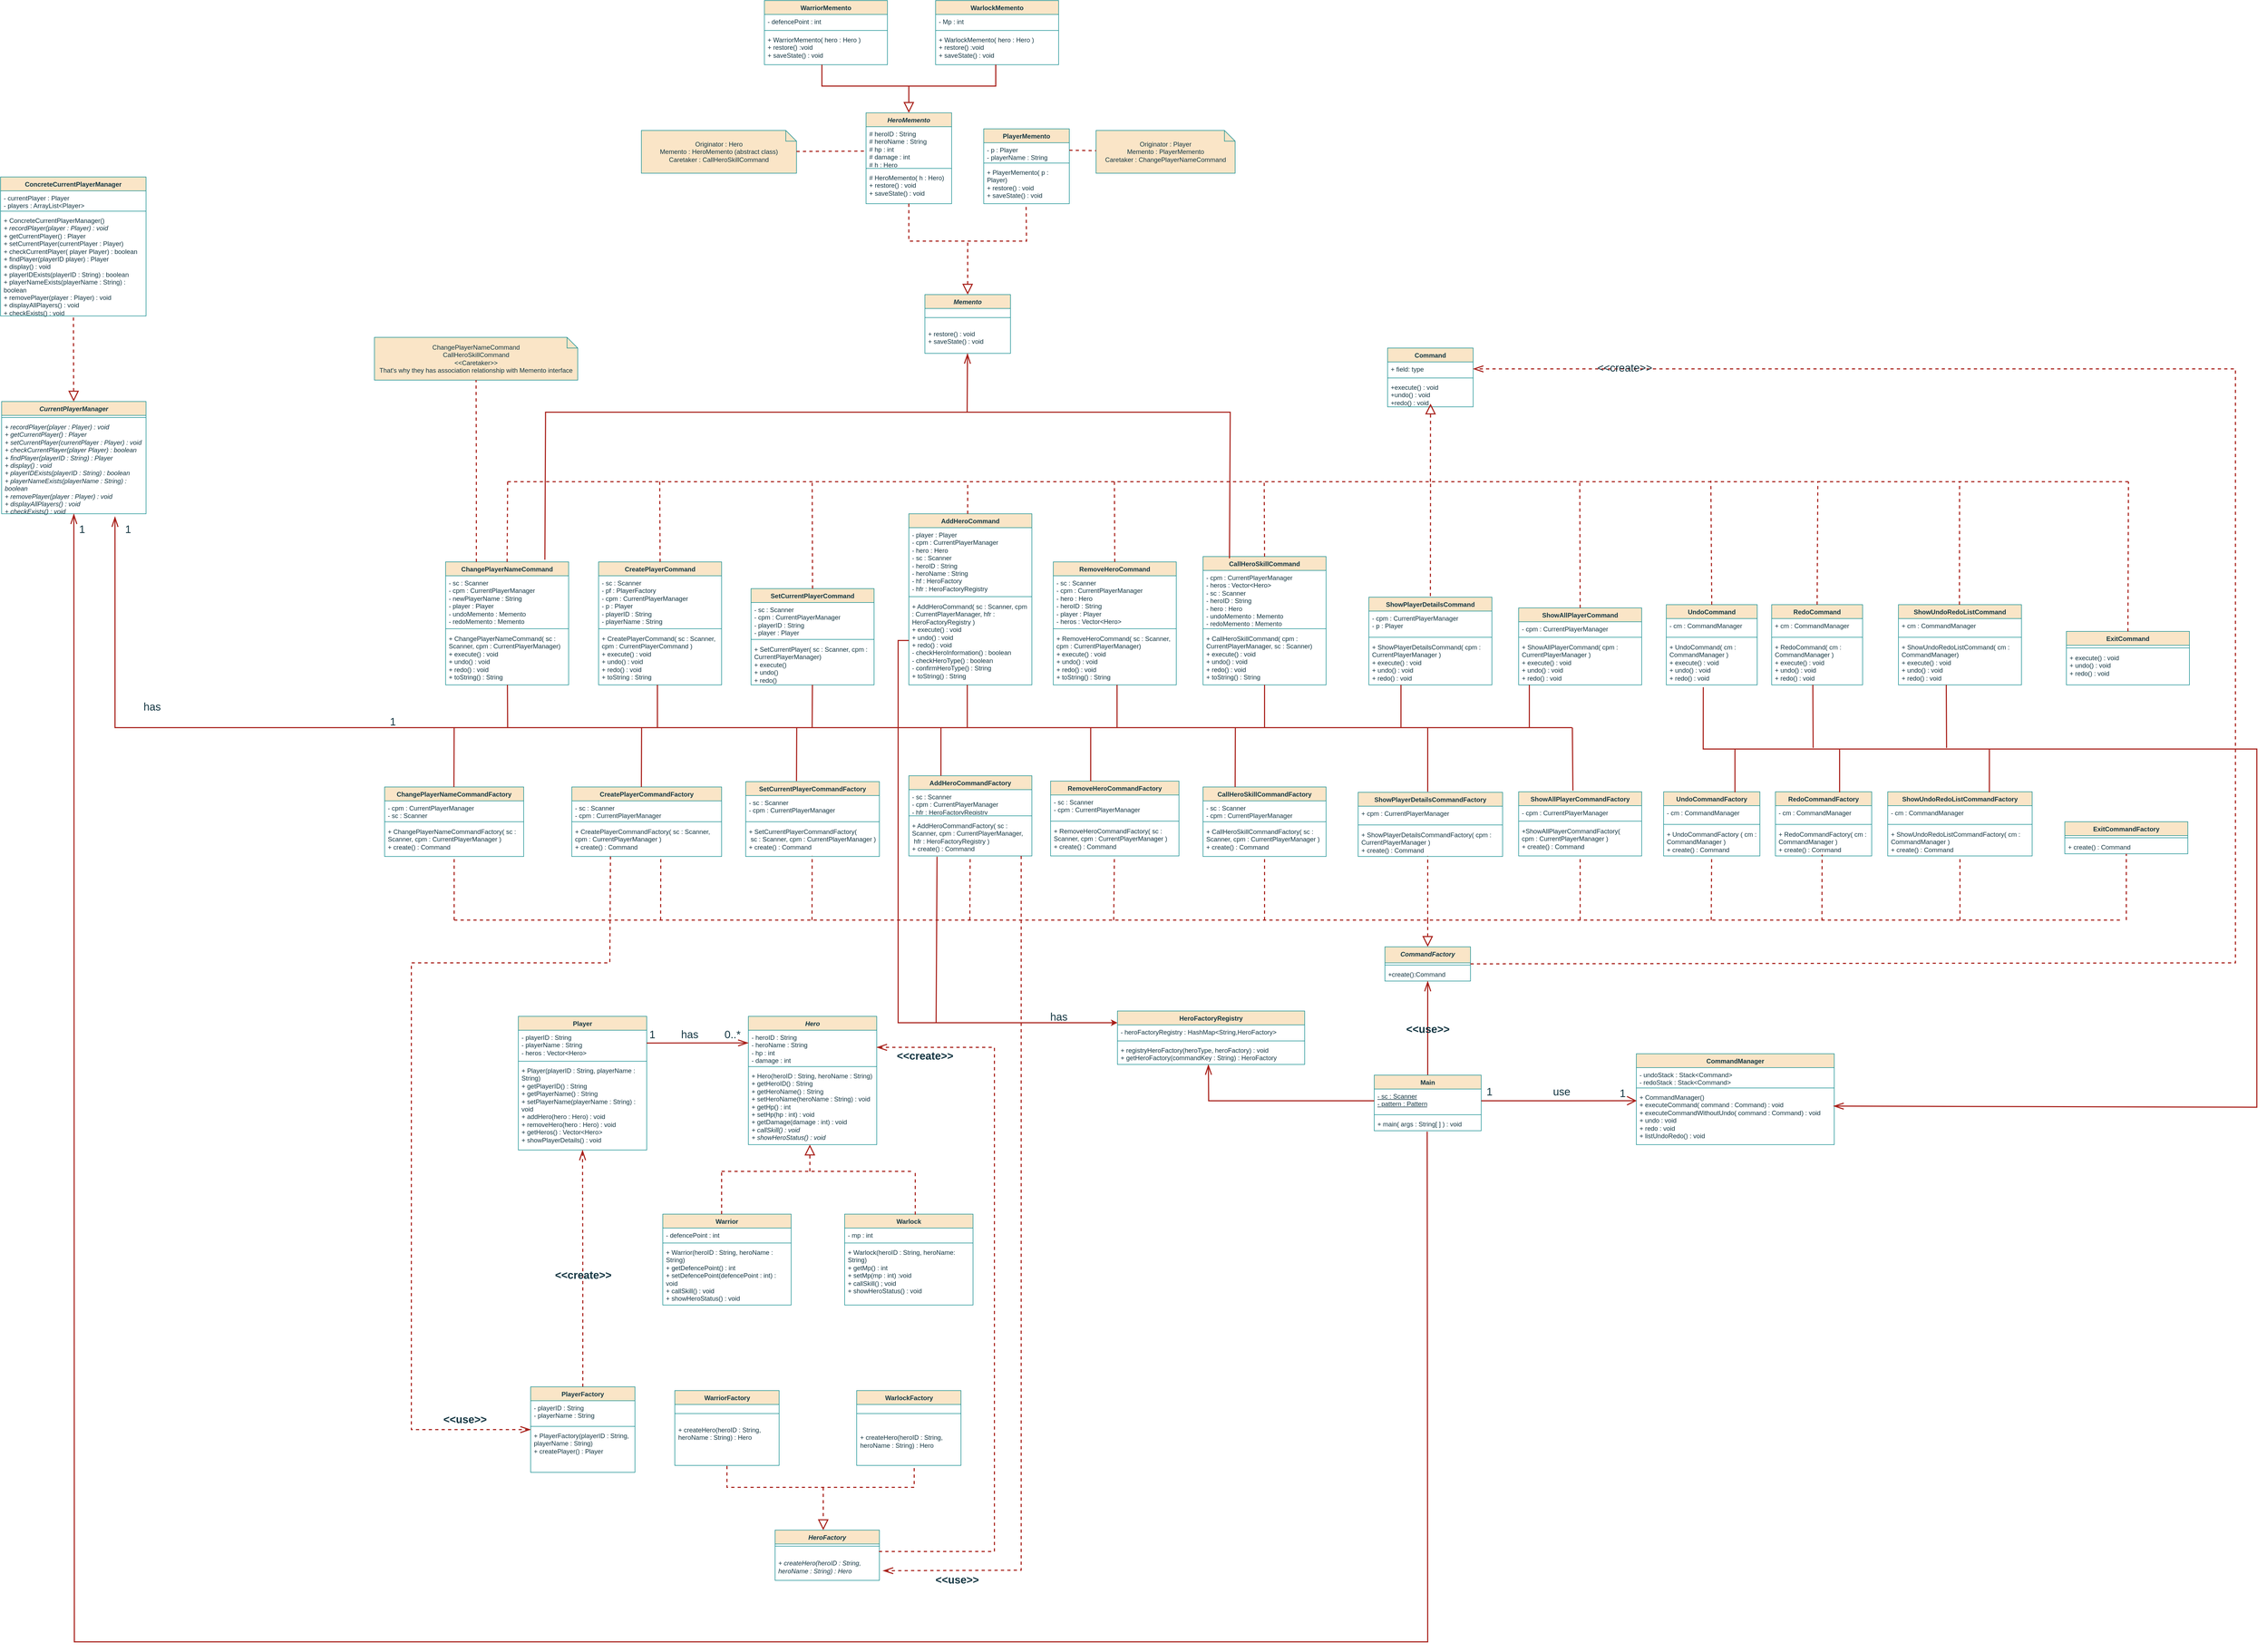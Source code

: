 <mxfile version="24.8.4">
  <diagram id="C5RBs43oDa-KdzZeNtuy" name="Page-1">
    <mxGraphModel dx="6648" dy="5398" grid="1" gridSize="10" guides="1" tooltips="1" connect="1" arrows="1" fold="1" page="1" pageScale="1" pageWidth="827" pageHeight="1169" math="0" shadow="0">
      <root>
        <mxCell id="WIyWlLk6GJQsqaUBKTNV-0" />
        <mxCell id="WIyWlLk6GJQsqaUBKTNV-1" parent="WIyWlLk6GJQsqaUBKTNV-0" />
        <mxCell id="0935TuHeCaS-1WZXopsR-4" value="&lt;i&gt;CommandFactory&lt;/i&gt;" style="swimlane;fontStyle=1;align=center;verticalAlign=top;childLayout=stackLayout;horizontal=1;startSize=30;horizontalStack=0;resizeParent=1;resizeParentMax=0;resizeLast=0;collapsible=1;marginBottom=0;whiteSpace=wrap;html=1;labelBackgroundColor=none;fillColor=#FAE5C7;strokeColor=#0F8B8D;fontColor=#143642;" parent="WIyWlLk6GJQsqaUBKTNV-1" vertex="1">
          <mxGeometry x="-30" y="570" width="160" height="64" as="geometry" />
        </mxCell>
        <mxCell id="0935TuHeCaS-1WZXopsR-6" value="" style="line;strokeWidth=1;fillColor=none;align=left;verticalAlign=middle;spacingTop=-1;spacingLeft=3;spacingRight=3;rotatable=0;labelPosition=right;points=[];portConstraint=eastwest;strokeColor=#0F8B8D;labelBackgroundColor=none;fontColor=#143642;" parent="0935TuHeCaS-1WZXopsR-4" vertex="1">
          <mxGeometry y="30" width="160" height="8" as="geometry" />
        </mxCell>
        <mxCell id="0935TuHeCaS-1WZXopsR-7" value="+create():Command" style="text;strokeColor=none;fillColor=none;align=left;verticalAlign=top;spacingLeft=4;spacingRight=4;overflow=hidden;rotatable=0;points=[[0,0.5],[1,0.5]];portConstraint=eastwest;whiteSpace=wrap;html=1;labelBackgroundColor=none;fontColor=#143642;" parent="0935TuHeCaS-1WZXopsR-4" vertex="1">
          <mxGeometry y="38" width="160" height="26" as="geometry" />
        </mxCell>
        <mxCell id="0935TuHeCaS-1WZXopsR-8" style="edgeStyle=orthogonalEdgeStyle;rounded=0;orthogonalLoop=1;jettySize=auto;html=1;exitX=0.5;exitY=0;exitDx=0;exitDy=0;entryX=0.5;entryY=1;entryDx=0;entryDy=0;entryPerimeter=0;strokeWidth=2;endArrow=openThin;endFill=0;endSize=15;labelBackgroundColor=none;strokeColor=#A8201A;fontColor=default;" parent="WIyWlLk6GJQsqaUBKTNV-1" source="e7Ab-RQ2rSX-xsPpsTMO-31" target="0935TuHeCaS-1WZXopsR-7" edge="1">
          <mxGeometry relative="1" as="geometry" />
        </mxCell>
        <mxCell id="0935TuHeCaS-1WZXopsR-9" value="UndoCommandFactory" style="swimlane;fontStyle=1;align=center;verticalAlign=top;childLayout=stackLayout;horizontal=1;startSize=26;horizontalStack=0;resizeParent=1;resizeParentMax=0;resizeLast=0;collapsible=1;marginBottom=0;whiteSpace=wrap;html=1;labelBackgroundColor=none;fillColor=#FAE5C7;strokeColor=#0F8B8D;fontColor=#143642;" parent="WIyWlLk6GJQsqaUBKTNV-1" vertex="1">
          <mxGeometry x="491" y="280" width="180" height="120" as="geometry" />
        </mxCell>
        <mxCell id="0935TuHeCaS-1WZXopsR-10" value="- cm : CommandManager" style="text;strokeColor=none;fillColor=none;align=left;verticalAlign=top;spacingLeft=4;spacingRight=4;overflow=hidden;rotatable=0;points=[[0,0.5],[1,0.5]];portConstraint=eastwest;whiteSpace=wrap;html=1;labelBackgroundColor=none;fontColor=#143642;" parent="0935TuHeCaS-1WZXopsR-9" vertex="1">
          <mxGeometry y="26" width="180" height="30" as="geometry" />
        </mxCell>
        <mxCell id="0935TuHeCaS-1WZXopsR-11" value="" style="line;strokeWidth=1;fillColor=none;align=left;verticalAlign=middle;spacingTop=-1;spacingLeft=3;spacingRight=3;rotatable=0;labelPosition=right;points=[];portConstraint=eastwest;strokeColor=#0F8B8D;labelBackgroundColor=none;fontColor=#143642;" parent="0935TuHeCaS-1WZXopsR-9" vertex="1">
          <mxGeometry y="56" width="180" height="10" as="geometry" />
        </mxCell>
        <mxCell id="0935TuHeCaS-1WZXopsR-12" value="&lt;div&gt;+ UndoCommandFactory ( cm : CommandManager )&lt;/div&gt;+ create() : Command" style="text;strokeColor=none;fillColor=none;align=left;verticalAlign=top;spacingLeft=4;spacingRight=4;overflow=hidden;rotatable=0;points=[[0,0.5],[1,0.5]];portConstraint=eastwest;whiteSpace=wrap;html=1;labelBackgroundColor=none;fontColor=#143642;" parent="0935TuHeCaS-1WZXopsR-9" vertex="1">
          <mxGeometry y="66" width="180" height="54" as="geometry" />
        </mxCell>
        <mxCell id="0935TuHeCaS-1WZXopsR-13" value="RedoCommandFactory" style="swimlane;fontStyle=1;align=center;verticalAlign=top;childLayout=stackLayout;horizontal=1;startSize=26;horizontalStack=0;resizeParent=1;resizeParentMax=0;resizeLast=0;collapsible=1;marginBottom=0;whiteSpace=wrap;html=1;labelBackgroundColor=none;fillColor=#FAE5C7;strokeColor=#0F8B8D;fontColor=#143642;" parent="WIyWlLk6GJQsqaUBKTNV-1" vertex="1">
          <mxGeometry x="700" y="280" width="180" height="120" as="geometry" />
        </mxCell>
        <mxCell id="0935TuHeCaS-1WZXopsR-14" value="- cm : CommandManager" style="text;strokeColor=none;fillColor=none;align=left;verticalAlign=top;spacingLeft=4;spacingRight=4;overflow=hidden;rotatable=0;points=[[0,0.5],[1,0.5]];portConstraint=eastwest;whiteSpace=wrap;html=1;labelBackgroundColor=none;fontColor=#143642;" parent="0935TuHeCaS-1WZXopsR-13" vertex="1">
          <mxGeometry y="26" width="180" height="30" as="geometry" />
        </mxCell>
        <mxCell id="0935TuHeCaS-1WZXopsR-15" value="" style="line;strokeWidth=1;fillColor=none;align=left;verticalAlign=middle;spacingTop=-1;spacingLeft=3;spacingRight=3;rotatable=0;labelPosition=right;points=[];portConstraint=eastwest;strokeColor=#0F8B8D;labelBackgroundColor=none;fontColor=#143642;" parent="0935TuHeCaS-1WZXopsR-13" vertex="1">
          <mxGeometry y="56" width="180" height="10" as="geometry" />
        </mxCell>
        <mxCell id="0935TuHeCaS-1WZXopsR-16" value="&lt;div&gt;+ RedoCommandFactory( cm : CommandManager )&lt;/div&gt;+ create() : Command" style="text;strokeColor=none;fillColor=none;align=left;verticalAlign=top;spacingLeft=4;spacingRight=4;overflow=hidden;rotatable=0;points=[[0,0.5],[1,0.5]];portConstraint=eastwest;whiteSpace=wrap;html=1;labelBackgroundColor=none;fontColor=#143642;" parent="0935TuHeCaS-1WZXopsR-13" vertex="1">
          <mxGeometry y="66" width="180" height="54" as="geometry" />
        </mxCell>
        <mxCell id="0935TuHeCaS-1WZXopsR-17" value="RemoveHeroCommandFactory" style="swimlane;fontStyle=1;align=center;verticalAlign=top;childLayout=stackLayout;horizontal=1;startSize=26;horizontalStack=0;resizeParent=1;resizeParentMax=0;resizeLast=0;collapsible=1;marginBottom=0;whiteSpace=wrap;html=1;labelBackgroundColor=none;fillColor=#FAE5C7;strokeColor=#0F8B8D;fontColor=#143642;" parent="WIyWlLk6GJQsqaUBKTNV-1" vertex="1">
          <mxGeometry x="-655" y="260" width="240" height="140" as="geometry" />
        </mxCell>
        <mxCell id="0935TuHeCaS-1WZXopsR-18" value="- sc : Scanner&lt;div&gt;- cpm : CurrentPlayerManager&lt;/div&gt;" style="text;strokeColor=none;fillColor=none;align=left;verticalAlign=top;spacingLeft=4;spacingRight=4;overflow=hidden;rotatable=0;points=[[0,0.5],[1,0.5]];portConstraint=eastwest;whiteSpace=wrap;html=1;labelBackgroundColor=none;fontColor=#143642;" parent="0935TuHeCaS-1WZXopsR-17" vertex="1">
          <mxGeometry y="26" width="240" height="44" as="geometry" />
        </mxCell>
        <mxCell id="0935TuHeCaS-1WZXopsR-19" value="" style="line;strokeWidth=1;fillColor=none;align=left;verticalAlign=middle;spacingTop=-1;spacingLeft=3;spacingRight=3;rotatable=0;labelPosition=right;points=[];portConstraint=eastwest;strokeColor=#0F8B8D;labelBackgroundColor=none;fontColor=#143642;" parent="0935TuHeCaS-1WZXopsR-17" vertex="1">
          <mxGeometry y="70" width="240" height="10" as="geometry" />
        </mxCell>
        <mxCell id="0935TuHeCaS-1WZXopsR-20" value="&lt;div&gt;+&amp;nbsp;&lt;span style=&quot;text-align: center;&quot;&gt;RemoveHeroCommandFactory(&amp;nbsp;&lt;/span&gt;sc : Scanner, cpm : CurrentPlayerManager )&lt;span style=&quot;text-align: center;&quot;&gt;&amp;nbsp;&lt;/span&gt;&lt;/div&gt;&lt;div&gt;+ create() : Command&lt;/div&gt;" style="text;strokeColor=none;fillColor=none;align=left;verticalAlign=top;spacingLeft=4;spacingRight=4;overflow=hidden;rotatable=0;points=[[0,0.5],[1,0.5]];portConstraint=eastwest;whiteSpace=wrap;html=1;labelBackgroundColor=none;fontColor=#143642;" parent="0935TuHeCaS-1WZXopsR-17" vertex="1">
          <mxGeometry y="80" width="240" height="60" as="geometry" />
        </mxCell>
        <mxCell id="0935TuHeCaS-1WZXopsR-21" value="CallHeroSkillCommandFactory" style="swimlane;fontStyle=1;align=center;verticalAlign=top;childLayout=stackLayout;horizontal=1;startSize=26;horizontalStack=0;resizeParent=1;resizeParentMax=0;resizeLast=0;collapsible=1;marginBottom=0;whiteSpace=wrap;html=1;labelBackgroundColor=none;fillColor=#FAE5C7;strokeColor=#0F8B8D;fontColor=#143642;" parent="WIyWlLk6GJQsqaUBKTNV-1" vertex="1">
          <mxGeometry x="-370" y="271" width="230" height="130" as="geometry" />
        </mxCell>
        <mxCell id="0935TuHeCaS-1WZXopsR-22" value="- sc : Scanner&lt;div&gt;- cpm : CurrentPlayerManager&lt;/div&gt;" style="text;strokeColor=none;fillColor=none;align=left;verticalAlign=top;spacingLeft=4;spacingRight=4;overflow=hidden;rotatable=0;points=[[0,0.5],[1,0.5]];portConstraint=eastwest;whiteSpace=wrap;html=1;labelBackgroundColor=none;fontColor=#143642;" parent="0935TuHeCaS-1WZXopsR-21" vertex="1">
          <mxGeometry y="26" width="230" height="34" as="geometry" />
        </mxCell>
        <mxCell id="0935TuHeCaS-1WZXopsR-23" value="" style="line;strokeWidth=1;fillColor=none;align=left;verticalAlign=middle;spacingTop=-1;spacingLeft=3;spacingRight=3;rotatable=0;labelPosition=right;points=[];portConstraint=eastwest;strokeColor=#0F8B8D;labelBackgroundColor=none;fontColor=#143642;" parent="0935TuHeCaS-1WZXopsR-21" vertex="1">
          <mxGeometry y="60" width="230" height="10" as="geometry" />
        </mxCell>
        <mxCell id="0935TuHeCaS-1WZXopsR-24" value="&lt;div&gt;+&amp;nbsp;&lt;span style=&quot;text-align: center;&quot;&gt;CallHeroSkillCommandFactory(&amp;nbsp;&lt;/span&gt;sc : Scanner, cpm : CurrentPlayerManager )&lt;span style=&quot;text-align: center;&quot;&gt;&amp;nbsp;&lt;/span&gt;&lt;/div&gt;&lt;div&gt;+ create() : Command&lt;/div&gt;" style="text;strokeColor=none;fillColor=none;align=left;verticalAlign=top;spacingLeft=4;spacingRight=4;overflow=hidden;rotatable=0;points=[[0,0.5],[1,0.5]];portConstraint=eastwest;whiteSpace=wrap;html=1;labelBackgroundColor=none;fontColor=#143642;" parent="0935TuHeCaS-1WZXopsR-21" vertex="1">
          <mxGeometry y="70" width="230" height="60" as="geometry" />
        </mxCell>
        <mxCell id="0935TuHeCaS-1WZXopsR-25" value="ChangePlayerNameCommandFactory" style="swimlane;fontStyle=1;align=center;verticalAlign=top;childLayout=stackLayout;horizontal=1;startSize=26;horizontalStack=0;resizeParent=1;resizeParentMax=0;resizeLast=0;collapsible=1;marginBottom=0;whiteSpace=wrap;html=1;labelBackgroundColor=none;fillColor=#FAE5C7;strokeColor=#0F8B8D;fontColor=#143642;" parent="WIyWlLk6GJQsqaUBKTNV-1" vertex="1">
          <mxGeometry x="-1900" y="271" width="260" height="130" as="geometry" />
        </mxCell>
        <mxCell id="0935TuHeCaS-1WZXopsR-26" value="- cpm : CurrentPlayerManager&lt;div&gt;- sc : Scanner&lt;/div&gt;" style="text;strokeColor=none;fillColor=none;align=left;verticalAlign=top;spacingLeft=4;spacingRight=4;overflow=hidden;rotatable=0;points=[[0,0.5],[1,0.5]];portConstraint=eastwest;whiteSpace=wrap;html=1;labelBackgroundColor=none;fontColor=#143642;" parent="0935TuHeCaS-1WZXopsR-25" vertex="1">
          <mxGeometry y="26" width="260" height="34" as="geometry" />
        </mxCell>
        <mxCell id="0935TuHeCaS-1WZXopsR-27" value="" style="line;strokeWidth=1;fillColor=none;align=left;verticalAlign=middle;spacingTop=-1;spacingLeft=3;spacingRight=3;rotatable=0;labelPosition=right;points=[];portConstraint=eastwest;strokeColor=#0F8B8D;labelBackgroundColor=none;fontColor=#143642;" parent="0935TuHeCaS-1WZXopsR-25" vertex="1">
          <mxGeometry y="60" width="260" height="10" as="geometry" />
        </mxCell>
        <mxCell id="0935TuHeCaS-1WZXopsR-28" value="&lt;div&gt;+ ChangePlayerNameCommandFactory( sc : Scanner, cpm : CurrentPlayerManager )&lt;/div&gt;+ create() : Command" style="text;strokeColor=none;fillColor=none;align=left;verticalAlign=top;spacingLeft=4;spacingRight=4;overflow=hidden;rotatable=0;points=[[0,0.5],[1,0.5]];portConstraint=eastwest;whiteSpace=wrap;html=1;labelBackgroundColor=none;fontColor=#143642;" parent="0935TuHeCaS-1WZXopsR-25" vertex="1">
          <mxGeometry y="70" width="260" height="60" as="geometry" />
        </mxCell>
        <mxCell id="0935TuHeCaS-1WZXopsR-29" value="CreatePlayerCommandFactory" style="swimlane;fontStyle=1;align=center;verticalAlign=top;childLayout=stackLayout;horizontal=1;startSize=26;horizontalStack=0;resizeParent=1;resizeParentMax=0;resizeLast=0;collapsible=1;marginBottom=0;whiteSpace=wrap;html=1;labelBackgroundColor=none;fillColor=#FAE5C7;strokeColor=#0F8B8D;fontColor=#143642;" parent="WIyWlLk6GJQsqaUBKTNV-1" vertex="1">
          <mxGeometry x="-1550" y="271" width="280" height="130" as="geometry" />
        </mxCell>
        <mxCell id="0935TuHeCaS-1WZXopsR-30" value="- sc : Scanner&lt;div&gt;- cpm : CurrentPlayerManager&lt;/div&gt;" style="text;strokeColor=none;fillColor=none;align=left;verticalAlign=top;spacingLeft=4;spacingRight=4;overflow=hidden;rotatable=0;points=[[0,0.5],[1,0.5]];portConstraint=eastwest;whiteSpace=wrap;html=1;labelBackgroundColor=none;fontColor=#143642;" parent="0935TuHeCaS-1WZXopsR-29" vertex="1">
          <mxGeometry y="26" width="280" height="34" as="geometry" />
        </mxCell>
        <mxCell id="0935TuHeCaS-1WZXopsR-31" value="" style="line;strokeWidth=1;fillColor=none;align=left;verticalAlign=middle;spacingTop=-1;spacingLeft=3;spacingRight=3;rotatable=0;labelPosition=right;points=[];portConstraint=eastwest;strokeColor=#0F8B8D;labelBackgroundColor=none;fontColor=#143642;" parent="0935TuHeCaS-1WZXopsR-29" vertex="1">
          <mxGeometry y="60" width="280" height="10" as="geometry" />
        </mxCell>
        <mxCell id="0935TuHeCaS-1WZXopsR-32" value="+ CreatePlayerCommandFactory( sc : Scanner, cpm : CurrentPlayerManager )&lt;div&gt;+ create() : Command&lt;/div&gt;" style="text;strokeColor=none;fillColor=none;align=left;verticalAlign=top;spacingLeft=4;spacingRight=4;overflow=hidden;rotatable=0;points=[[0,0.5],[1,0.5]];portConstraint=eastwest;whiteSpace=wrap;html=1;labelBackgroundColor=none;fontColor=#143642;" parent="0935TuHeCaS-1WZXopsR-29" vertex="1">
          <mxGeometry y="70" width="280" height="60" as="geometry" />
        </mxCell>
        <mxCell id="NpN_3oIsCTOHhuz7XpSE-4" value="AddHeroCommandFactory" style="swimlane;fontStyle=1;align=center;verticalAlign=top;childLayout=stackLayout;horizontal=1;startSize=26;horizontalStack=0;resizeParent=1;resizeParentMax=0;resizeLast=0;collapsible=1;marginBottom=0;whiteSpace=wrap;html=1;labelBackgroundColor=none;fillColor=#FAE5C7;strokeColor=#0F8B8D;fontColor=#143642;" parent="WIyWlLk6GJQsqaUBKTNV-1" vertex="1">
          <mxGeometry x="-920" y="250" width="230" height="150" as="geometry" />
        </mxCell>
        <mxCell id="NpN_3oIsCTOHhuz7XpSE-5" value="- sc : Scanner&lt;div&gt;- cpm : CurrentPlayerManager&lt;/div&gt;&lt;div&gt;- hfr : HeroFactoryRegistry&lt;br&gt;&lt;/div&gt;" style="text;strokeColor=none;fillColor=none;align=left;verticalAlign=top;spacingLeft=4;spacingRight=4;overflow=hidden;rotatable=0;points=[[0,0.5],[1,0.5]];portConstraint=eastwest;whiteSpace=wrap;html=1;labelBackgroundColor=none;fontColor=#143642;" parent="NpN_3oIsCTOHhuz7XpSE-4" vertex="1">
          <mxGeometry y="26" width="230" height="44" as="geometry" />
        </mxCell>
        <mxCell id="NpN_3oIsCTOHhuz7XpSE-6" value="" style="line;strokeWidth=1;fillColor=none;align=left;verticalAlign=middle;spacingTop=-1;spacingLeft=3;spacingRight=3;rotatable=0;labelPosition=right;points=[];portConstraint=eastwest;strokeColor=#0F8B8D;labelBackgroundColor=none;fontColor=#143642;" parent="NpN_3oIsCTOHhuz7XpSE-4" vertex="1">
          <mxGeometry y="70" width="230" height="10" as="geometry" />
        </mxCell>
        <mxCell id="NpN_3oIsCTOHhuz7XpSE-7" value="&lt;div&gt;+ AddHeroCommandFactory( sc : Scanner, cpm : CurrentPlayerManager, &amp;nbsp;hfr : HeroFactoryRegistry )&lt;/div&gt;&lt;div&gt;+ create() : Command&lt;/div&gt;" style="text;strokeColor=none;fillColor=none;align=left;verticalAlign=top;spacingLeft=4;spacingRight=4;overflow=hidden;rotatable=0;points=[[0,0.5],[1,0.5]];portConstraint=eastwest;whiteSpace=wrap;html=1;labelBackgroundColor=none;fontColor=#143642;" parent="NpN_3oIsCTOHhuz7XpSE-4" vertex="1">
          <mxGeometry y="80" width="230" height="70" as="geometry" />
        </mxCell>
        <mxCell id="NpN_3oIsCTOHhuz7XpSE-8" value="ShowPlayerDetailsCommandFactory" style="swimlane;fontStyle=1;align=center;verticalAlign=top;childLayout=stackLayout;horizontal=1;startSize=26;horizontalStack=0;resizeParent=1;resizeParentMax=0;resizeLast=0;collapsible=1;marginBottom=0;whiteSpace=wrap;html=1;labelBackgroundColor=none;fillColor=#FAE5C7;strokeColor=#0F8B8D;fontColor=#143642;" parent="WIyWlLk6GJQsqaUBKTNV-1" vertex="1">
          <mxGeometry x="-80" y="281" width="270" height="120" as="geometry" />
        </mxCell>
        <mxCell id="NpN_3oIsCTOHhuz7XpSE-9" value="+ cpm : CurrentPlayerManager" style="text;strokeColor=none;fillColor=none;align=left;verticalAlign=top;spacingLeft=4;spacingRight=4;overflow=hidden;rotatable=0;points=[[0,0.5],[1,0.5]];portConstraint=eastwest;whiteSpace=wrap;html=1;labelBackgroundColor=none;fontColor=#143642;" parent="NpN_3oIsCTOHhuz7XpSE-8" vertex="1">
          <mxGeometry y="26" width="270" height="30" as="geometry" />
        </mxCell>
        <mxCell id="NpN_3oIsCTOHhuz7XpSE-10" value="" style="line;strokeWidth=1;fillColor=none;align=left;verticalAlign=middle;spacingTop=-1;spacingLeft=3;spacingRight=3;rotatable=0;labelPosition=right;points=[];portConstraint=eastwest;strokeColor=#0F8B8D;labelBackgroundColor=none;fontColor=#143642;" parent="NpN_3oIsCTOHhuz7XpSE-8" vertex="1">
          <mxGeometry y="56" width="270" height="10" as="geometry" />
        </mxCell>
        <mxCell id="NpN_3oIsCTOHhuz7XpSE-11" value="&lt;div&gt;+ ShowPlayerDetailsCommandFactory( cpm : CurrentPlayerManager )&lt;/div&gt;+ create() : Command" style="text;strokeColor=none;fillColor=none;align=left;verticalAlign=top;spacingLeft=4;spacingRight=4;overflow=hidden;rotatable=0;points=[[0,0.5],[1,0.5]];portConstraint=eastwest;whiteSpace=wrap;html=1;labelBackgroundColor=none;fontColor=#143642;" parent="NpN_3oIsCTOHhuz7XpSE-8" vertex="1">
          <mxGeometry y="66" width="270" height="54" as="geometry" />
        </mxCell>
        <mxCell id="NpN_3oIsCTOHhuz7XpSE-12" value="ShowAllPlayerCommandFactory" style="swimlane;fontStyle=1;align=center;verticalAlign=top;childLayout=stackLayout;horizontal=1;startSize=26;horizontalStack=0;resizeParent=1;resizeParentMax=0;resizeLast=0;collapsible=1;marginBottom=0;whiteSpace=wrap;html=1;labelBackgroundColor=none;fillColor=#FAE5C7;strokeColor=#0F8B8D;fontColor=#143642;" parent="WIyWlLk6GJQsqaUBKTNV-1" vertex="1">
          <mxGeometry x="220" y="280" width="230" height="120" as="geometry" />
        </mxCell>
        <mxCell id="NpN_3oIsCTOHhuz7XpSE-13" value="- cpm : CurrentPlayerManager" style="text;strokeColor=none;fillColor=none;align=left;verticalAlign=top;spacingLeft=4;spacingRight=4;overflow=hidden;rotatable=0;points=[[0,0.5],[1,0.5]];portConstraint=eastwest;whiteSpace=wrap;html=1;labelBackgroundColor=none;fontColor=#143642;" parent="NpN_3oIsCTOHhuz7XpSE-12" vertex="1">
          <mxGeometry y="26" width="230" height="24" as="geometry" />
        </mxCell>
        <mxCell id="NpN_3oIsCTOHhuz7XpSE-14" value="" style="line;strokeWidth=1;fillColor=none;align=left;verticalAlign=middle;spacingTop=-1;spacingLeft=3;spacingRight=3;rotatable=0;labelPosition=right;points=[];portConstraint=eastwest;strokeColor=#0F8B8D;labelBackgroundColor=none;fontColor=#143642;" parent="NpN_3oIsCTOHhuz7XpSE-12" vertex="1">
          <mxGeometry y="50" width="230" height="10" as="geometry" />
        </mxCell>
        <mxCell id="NpN_3oIsCTOHhuz7XpSE-15" value="&lt;div&gt;+ShowAllPlayerCommandFactory(&lt;/div&gt;&lt;div&gt;cpm : CurrentPlayerManager )&lt;/div&gt;+ create() : Command" style="text;strokeColor=none;fillColor=none;align=left;verticalAlign=top;spacingLeft=4;spacingRight=4;overflow=hidden;rotatable=0;points=[[0,0.5],[1,0.5]];portConstraint=eastwest;whiteSpace=wrap;html=1;labelBackgroundColor=none;fontColor=#143642;" parent="NpN_3oIsCTOHhuz7XpSE-12" vertex="1">
          <mxGeometry y="60" width="230" height="60" as="geometry" />
        </mxCell>
        <mxCell id="NpN_3oIsCTOHhuz7XpSE-16" value="&lt;span style=&quot;white-space: pre;&quot;&gt;SetCurrent&lt;/span&gt;PlayerCommandFactory" style="swimlane;fontStyle=1;align=center;verticalAlign=top;childLayout=stackLayout;horizontal=1;startSize=26;horizontalStack=0;resizeParent=1;resizeParentMax=0;resizeLast=0;collapsible=1;marginBottom=0;whiteSpace=wrap;html=1;labelBackgroundColor=none;fillColor=#FAE5C7;strokeColor=#0F8B8D;fontColor=#143642;" parent="WIyWlLk6GJQsqaUBKTNV-1" vertex="1">
          <mxGeometry x="-1225" y="261" width="250" height="140" as="geometry" />
        </mxCell>
        <mxCell id="NpN_3oIsCTOHhuz7XpSE-17" value="- sc : Scanner&lt;div&gt;- cpm : CurrentPlayerManager&lt;/div&gt;" style="text;strokeColor=none;fillColor=none;align=left;verticalAlign=top;spacingLeft=4;spacingRight=4;overflow=hidden;rotatable=0;points=[[0,0.5],[1,0.5]];portConstraint=eastwest;whiteSpace=wrap;html=1;labelBackgroundColor=none;fontColor=#143642;" parent="NpN_3oIsCTOHhuz7XpSE-16" vertex="1">
          <mxGeometry y="26" width="250" height="44" as="geometry" />
        </mxCell>
        <mxCell id="NpN_3oIsCTOHhuz7XpSE-18" value="" style="line;strokeWidth=1;fillColor=none;align=left;verticalAlign=middle;spacingTop=-1;spacingLeft=3;spacingRight=3;rotatable=0;labelPosition=right;points=[];portConstraint=eastwest;strokeColor=#0F8B8D;labelBackgroundColor=none;fontColor=#143642;" parent="NpN_3oIsCTOHhuz7XpSE-16" vertex="1">
          <mxGeometry y="70" width="250" height="10" as="geometry" />
        </mxCell>
        <mxCell id="NpN_3oIsCTOHhuz7XpSE-19" value="+ SetCurrentPlayerCommandFactory(&lt;br&gt;&lt;div&gt;&amp;nbsp;sc : Scanner, cpm : CurrentPlayerManager )&lt;div&gt;+ create() : Command&lt;/div&gt;&lt;/div&gt;" style="text;strokeColor=none;fillColor=none;align=left;verticalAlign=top;spacingLeft=4;spacingRight=4;overflow=hidden;rotatable=0;points=[[0,0.5],[1,0.5]];portConstraint=eastwest;whiteSpace=wrap;html=1;labelBackgroundColor=none;fontColor=#143642;" parent="NpN_3oIsCTOHhuz7XpSE-16" vertex="1">
          <mxGeometry y="80" width="250" height="60" as="geometry" />
        </mxCell>
        <mxCell id="NpN_3oIsCTOHhuz7XpSE-24" value="ShowUndoRedoListCommandFactory" style="swimlane;fontStyle=1;align=center;verticalAlign=top;childLayout=stackLayout;horizontal=1;startSize=26;horizontalStack=0;resizeParent=1;resizeParentMax=0;resizeLast=0;collapsible=1;marginBottom=0;whiteSpace=wrap;html=1;labelBackgroundColor=none;fillColor=#FAE5C7;strokeColor=#0F8B8D;fontColor=#143642;" parent="WIyWlLk6GJQsqaUBKTNV-1" vertex="1">
          <mxGeometry x="910" y="280" width="270" height="120" as="geometry" />
        </mxCell>
        <mxCell id="NpN_3oIsCTOHhuz7XpSE-25" value="- cm : CommandManager" style="text;strokeColor=none;fillColor=none;align=left;verticalAlign=top;spacingLeft=4;spacingRight=4;overflow=hidden;rotatable=0;points=[[0,0.5],[1,0.5]];portConstraint=eastwest;whiteSpace=wrap;html=1;labelBackgroundColor=none;fontColor=#143642;" parent="NpN_3oIsCTOHhuz7XpSE-24" vertex="1">
          <mxGeometry y="26" width="270" height="30" as="geometry" />
        </mxCell>
        <mxCell id="NpN_3oIsCTOHhuz7XpSE-26" value="" style="line;strokeWidth=1;fillColor=none;align=left;verticalAlign=middle;spacingTop=-1;spacingLeft=3;spacingRight=3;rotatable=0;labelPosition=right;points=[];portConstraint=eastwest;strokeColor=#0F8B8D;labelBackgroundColor=none;fontColor=#143642;" parent="NpN_3oIsCTOHhuz7XpSE-24" vertex="1">
          <mxGeometry y="56" width="270" height="10" as="geometry" />
        </mxCell>
        <mxCell id="NpN_3oIsCTOHhuz7XpSE-27" value="&lt;div&gt;+ ShowUndoRedoListCommandFactory( cm : CommandManager )&lt;br&gt;&lt;/div&gt;+ create() : Command" style="text;strokeColor=none;fillColor=none;align=left;verticalAlign=top;spacingLeft=4;spacingRight=4;overflow=hidden;rotatable=0;points=[[0,0.5],[1,0.5]];portConstraint=eastwest;whiteSpace=wrap;html=1;labelBackgroundColor=none;fontColor=#143642;" parent="NpN_3oIsCTOHhuz7XpSE-24" vertex="1">
          <mxGeometry y="66" width="270" height="54" as="geometry" />
        </mxCell>
        <mxCell id="NpN_3oIsCTOHhuz7XpSE-28" value="ExitCommandFactory" style="swimlane;fontStyle=1;align=center;verticalAlign=top;childLayout=stackLayout;horizontal=1;startSize=26;horizontalStack=0;resizeParent=1;resizeParentMax=0;resizeLast=0;collapsible=1;marginBottom=0;whiteSpace=wrap;html=1;labelBackgroundColor=none;fillColor=#FAE5C7;strokeColor=#0F8B8D;fontColor=#143642;" parent="WIyWlLk6GJQsqaUBKTNV-1" vertex="1">
          <mxGeometry x="1241" y="336" width="230" height="60" as="geometry" />
        </mxCell>
        <mxCell id="NpN_3oIsCTOHhuz7XpSE-30" value="" style="line;strokeWidth=1;fillColor=none;align=left;verticalAlign=middle;spacingTop=-1;spacingLeft=3;spacingRight=3;rotatable=0;labelPosition=right;points=[];portConstraint=eastwest;strokeColor=#0F8B8D;labelBackgroundColor=none;fontColor=#143642;" parent="NpN_3oIsCTOHhuz7XpSE-28" vertex="1">
          <mxGeometry y="26" width="230" height="8" as="geometry" />
        </mxCell>
        <mxCell id="NpN_3oIsCTOHhuz7XpSE-31" value="+ create() : Command" style="text;strokeColor=none;fillColor=none;align=left;verticalAlign=top;spacingLeft=4;spacingRight=4;overflow=hidden;rotatable=0;points=[[0,0.5],[1,0.5]];portConstraint=eastwest;whiteSpace=wrap;html=1;labelBackgroundColor=none;fontColor=#143642;" parent="NpN_3oIsCTOHhuz7XpSE-28" vertex="1">
          <mxGeometry y="34" width="230" height="26" as="geometry" />
        </mxCell>
        <mxCell id="NpN_3oIsCTOHhuz7XpSE-33" value="" style="endArrow=none;dashed=1;html=1;rounded=0;strokeWidth=2;labelBackgroundColor=none;strokeColor=#A8201A;fontColor=default;" parent="WIyWlLk6GJQsqaUBKTNV-1" edge="1">
          <mxGeometry width="50" height="50" relative="1" as="geometry">
            <mxPoint x="-1770" y="520" as="sourcePoint" />
            <mxPoint x="1350" y="520" as="targetPoint" />
          </mxGeometry>
        </mxCell>
        <mxCell id="NpN_3oIsCTOHhuz7XpSE-34" value="" style="endArrow=none;dashed=1;html=1;rounded=0;strokeWidth=2;labelBackgroundColor=none;strokeColor=#A8201A;fontColor=default;" parent="WIyWlLk6GJQsqaUBKTNV-1" edge="1" target="0935TuHeCaS-1WZXopsR-25">
          <mxGeometry width="50" height="50" relative="1" as="geometry">
            <mxPoint x="-1770" y="520" as="sourcePoint" />
            <mxPoint x="-1770" y="410" as="targetPoint" />
          </mxGeometry>
        </mxCell>
        <mxCell id="NpN_3oIsCTOHhuz7XpSE-36" value="" style="endArrow=none;dashed=1;html=1;rounded=0;strokeWidth=2;labelBackgroundColor=none;strokeColor=#A8201A;fontColor=default;" parent="WIyWlLk6GJQsqaUBKTNV-1" target="NpN_3oIsCTOHhuz7XpSE-28" edge="1">
          <mxGeometry width="50" height="50" relative="1" as="geometry">
            <mxPoint x="1356" y="520" as="sourcePoint" />
            <mxPoint x="1356" y="373" as="targetPoint" />
          </mxGeometry>
        </mxCell>
        <mxCell id="NpN_3oIsCTOHhuz7XpSE-37" value="" style="endArrow=none;dashed=1;html=1;rounded=0;exitX=0.5;exitY=0;exitDx=0;exitDy=0;startArrow=block;startFill=0;endSize=6;startSize=15;strokeWidth=2;labelBackgroundColor=none;strokeColor=#A8201A;fontColor=default;" parent="WIyWlLk6GJQsqaUBKTNV-1" source="0935TuHeCaS-1WZXopsR-4" edge="1">
          <mxGeometry width="50" height="50" relative="1" as="geometry">
            <mxPoint x="160" y="550" as="sourcePoint" />
            <mxPoint x="50" y="520" as="targetPoint" />
          </mxGeometry>
        </mxCell>
        <mxCell id="NpN_3oIsCTOHhuz7XpSE-38" value="" style="endArrow=none;dashed=1;html=1;rounded=0;strokeWidth=2;entryX=0.594;entryY=0.981;entryDx=0;entryDy=0;entryPerimeter=0;labelBackgroundColor=none;strokeColor=#A8201A;fontColor=default;" parent="WIyWlLk6GJQsqaUBKTNV-1" target="0935TuHeCaS-1WZXopsR-32" edge="1">
          <mxGeometry width="50" height="50" relative="1" as="geometry">
            <mxPoint x="-1384" y="520" as="sourcePoint" />
            <mxPoint x="-1385" y="400" as="targetPoint" />
          </mxGeometry>
        </mxCell>
        <mxCell id="NpN_3oIsCTOHhuz7XpSE-39" value="" style="endArrow=none;dashed=1;html=1;rounded=0;entryX=0.497;entryY=0.977;entryDx=0;entryDy=0;entryPerimeter=0;strokeWidth=2;labelBackgroundColor=none;strokeColor=#A8201A;fontColor=default;" parent="WIyWlLk6GJQsqaUBKTNV-1" target="NpN_3oIsCTOHhuz7XpSE-19" edge="1">
          <mxGeometry width="50" height="50" relative="1" as="geometry">
            <mxPoint x="-1101" y="520" as="sourcePoint" />
            <mxPoint x="-1030" y="490" as="targetPoint" />
          </mxGeometry>
        </mxCell>
        <mxCell id="NpN_3oIsCTOHhuz7XpSE-40" value="" style="endArrow=none;dashed=1;html=1;rounded=0;strokeWidth=2;labelBackgroundColor=none;strokeColor=#A8201A;fontColor=default;" parent="WIyWlLk6GJQsqaUBKTNV-1" target="NpN_3oIsCTOHhuz7XpSE-4" edge="1">
          <mxGeometry width="50" height="50" relative="1" as="geometry">
            <mxPoint x="-806" y="520" as="sourcePoint" />
            <mxPoint x="-806" y="400" as="targetPoint" />
          </mxGeometry>
        </mxCell>
        <mxCell id="NpN_3oIsCTOHhuz7XpSE-41" value="" style="endArrow=none;dashed=1;html=1;rounded=0;strokeWidth=2;labelBackgroundColor=none;strokeColor=#A8201A;fontColor=default;" parent="WIyWlLk6GJQsqaUBKTNV-1" target="0935TuHeCaS-1WZXopsR-17" edge="1">
          <mxGeometry width="50" height="50" relative="1" as="geometry">
            <mxPoint x="-537" y="520" as="sourcePoint" />
            <mxPoint x="-510" y="450" as="targetPoint" />
          </mxGeometry>
        </mxCell>
        <mxCell id="NpN_3oIsCTOHhuz7XpSE-42" value="" style="endArrow=none;dashed=1;html=1;rounded=0;strokeWidth=2;labelBackgroundColor=none;strokeColor=#A8201A;fontColor=default;" parent="WIyWlLk6GJQsqaUBKTNV-1" target="0935TuHeCaS-1WZXopsR-21" edge="1">
          <mxGeometry width="50" height="50" relative="1" as="geometry">
            <mxPoint x="-255" y="520" as="sourcePoint" />
            <mxPoint x="-262" y="390" as="targetPoint" />
          </mxGeometry>
        </mxCell>
        <mxCell id="NpN_3oIsCTOHhuz7XpSE-43" value="" style="endArrow=none;dashed=1;html=1;rounded=0;strokeWidth=2;labelBackgroundColor=none;strokeColor=#A8201A;fontColor=default;" parent="WIyWlLk6GJQsqaUBKTNV-1" edge="1">
          <mxGeometry width="50" height="50" relative="1" as="geometry">
            <mxPoint x="50" y="520.69" as="sourcePoint" />
            <mxPoint x="50" y="400" as="targetPoint" />
          </mxGeometry>
        </mxCell>
        <mxCell id="NpN_3oIsCTOHhuz7XpSE-44" value="" style="endArrow=none;dashed=1;html=1;rounded=0;strokeWidth=2;labelBackgroundColor=none;strokeColor=#A8201A;fontColor=default;" parent="WIyWlLk6GJQsqaUBKTNV-1" target="NpN_3oIsCTOHhuz7XpSE-12" edge="1">
          <mxGeometry width="50" height="50" relative="1" as="geometry">
            <mxPoint x="335" y="520" as="sourcePoint" />
            <mxPoint x="335" y="400" as="targetPoint" />
          </mxGeometry>
        </mxCell>
        <mxCell id="NpN_3oIsCTOHhuz7XpSE-45" value="" style="endArrow=none;dashed=1;html=1;rounded=0;strokeWidth=2;labelBackgroundColor=none;strokeColor=#A8201A;fontColor=default;" parent="WIyWlLk6GJQsqaUBKTNV-1" target="0935TuHeCaS-1WZXopsR-12" edge="1">
          <mxGeometry width="50" height="50" relative="1" as="geometry">
            <mxPoint x="580" y="520" as="sourcePoint" />
            <mxPoint x="630" y="450" as="targetPoint" />
          </mxGeometry>
        </mxCell>
        <mxCell id="NpN_3oIsCTOHhuz7XpSE-46" value="" style="endArrow=none;dashed=1;html=1;rounded=0;strokeWidth=2;entryX=0.485;entryY=0.951;entryDx=0;entryDy=0;entryPerimeter=0;labelBackgroundColor=none;strokeColor=#A8201A;fontColor=default;" parent="WIyWlLk6GJQsqaUBKTNV-1" edge="1" target="0935TuHeCaS-1WZXopsR-16">
          <mxGeometry width="50" height="50" relative="1" as="geometry">
            <mxPoint x="787" y="521" as="sourcePoint" />
            <mxPoint x="770" y="410" as="targetPoint" />
          </mxGeometry>
        </mxCell>
        <mxCell id="NpN_3oIsCTOHhuz7XpSE-47" value="" style="endArrow=none;dashed=1;html=1;rounded=0;strokeWidth=2;labelBackgroundColor=none;strokeColor=#A8201A;fontColor=default;" parent="WIyWlLk6GJQsqaUBKTNV-1" target="NpN_3oIsCTOHhuz7XpSE-27" edge="1">
          <mxGeometry width="50" height="50" relative="1" as="geometry">
            <mxPoint x="1045" y="520" as="sourcePoint" />
            <mxPoint x="1040" y="400" as="targetPoint" />
          </mxGeometry>
        </mxCell>
        <mxCell id="NpN_3oIsCTOHhuz7XpSE-48" value="ChangePlayerNameCommand" style="swimlane;fontStyle=1;align=center;verticalAlign=top;childLayout=stackLayout;horizontal=1;startSize=26;horizontalStack=0;resizeParent=1;resizeParentMax=0;resizeLast=0;collapsible=1;marginBottom=0;whiteSpace=wrap;html=1;labelBackgroundColor=none;fillColor=#FAE5C7;strokeColor=#0F8B8D;fontColor=#143642;" parent="WIyWlLk6GJQsqaUBKTNV-1" vertex="1">
          <mxGeometry x="-1786" y="-150" width="230" height="230" as="geometry" />
        </mxCell>
        <mxCell id="NpN_3oIsCTOHhuz7XpSE-49" value="&lt;div&gt;- sc : Scanner&lt;/div&gt;&lt;div&gt;- cpm : CurrentPlayerManager&lt;/div&gt;&lt;div&gt;- newPlayerName : String&lt;/div&gt;&lt;div&gt;- player : Player&lt;/div&gt;- undoMemento : Memento&lt;div&gt;- redoMemento : Memento&lt;/div&gt;" style="text;strokeColor=none;fillColor=none;align=left;verticalAlign=top;spacingLeft=4;spacingRight=4;overflow=hidden;rotatable=0;points=[[0,0.5],[1,0.5]];portConstraint=eastwest;whiteSpace=wrap;html=1;labelBackgroundColor=none;fontColor=#143642;" parent="NpN_3oIsCTOHhuz7XpSE-48" vertex="1">
          <mxGeometry y="26" width="230" height="94" as="geometry" />
        </mxCell>
        <mxCell id="NpN_3oIsCTOHhuz7XpSE-50" value="" style="line;strokeWidth=1;fillColor=none;align=left;verticalAlign=middle;spacingTop=-1;spacingLeft=3;spacingRight=3;rotatable=0;labelPosition=right;points=[];portConstraint=eastwest;strokeColor=#0F8B8D;labelBackgroundColor=none;fontColor=#143642;" parent="NpN_3oIsCTOHhuz7XpSE-48" vertex="1">
          <mxGeometry y="120" width="230" height="10" as="geometry" />
        </mxCell>
        <mxCell id="NpN_3oIsCTOHhuz7XpSE-51" value="&lt;div&gt;+ ChangePlayerNameCommand( sc : Scanner, cpm : CurrentPlayerManager)&lt;/div&gt;+ execute() : void&lt;div&gt;+ undo() : void&lt;/div&gt;&lt;div&gt;+ redo() : void&lt;/div&gt;&lt;div&gt;+ toString() : String&lt;/div&gt;" style="text;strokeColor=none;fillColor=none;align=left;verticalAlign=top;spacingLeft=4;spacingRight=4;overflow=hidden;rotatable=0;points=[[0,0.5],[1,0.5]];portConstraint=eastwest;whiteSpace=wrap;html=1;labelBackgroundColor=none;fontColor=#143642;" parent="NpN_3oIsCTOHhuz7XpSE-48" vertex="1">
          <mxGeometry y="130" width="230" height="100" as="geometry" />
        </mxCell>
        <mxCell id="NpN_3oIsCTOHhuz7XpSE-52" value="CreatePlayerCommand" style="swimlane;fontStyle=1;align=center;verticalAlign=top;childLayout=stackLayout;horizontal=1;startSize=26;horizontalStack=0;resizeParent=1;resizeParentMax=0;resizeLast=0;collapsible=1;marginBottom=0;whiteSpace=wrap;html=1;labelBackgroundColor=none;fillColor=#FAE5C7;strokeColor=#0F8B8D;fontColor=#143642;" parent="WIyWlLk6GJQsqaUBKTNV-1" vertex="1">
          <mxGeometry x="-1500" y="-150" width="230" height="230" as="geometry" />
        </mxCell>
        <mxCell id="NpN_3oIsCTOHhuz7XpSE-53" value="- sc : Scanner&lt;div&gt;- pf : PlayerFactory&lt;/div&gt;&lt;div&gt;- cpm : CurrentPlayerManager&lt;/div&gt;&lt;div&gt;- p : Player&lt;/div&gt;&lt;div&gt;- playerID : String&lt;/div&gt;&lt;div&gt;- playerName : String&lt;/div&gt;" style="text;strokeColor=none;fillColor=none;align=left;verticalAlign=top;spacingLeft=4;spacingRight=4;overflow=hidden;rotatable=0;points=[[0,0.5],[1,0.5]];portConstraint=eastwest;whiteSpace=wrap;html=1;labelBackgroundColor=none;fontColor=#143642;" parent="NpN_3oIsCTOHhuz7XpSE-52" vertex="1">
          <mxGeometry y="26" width="230" height="94" as="geometry" />
        </mxCell>
        <mxCell id="NpN_3oIsCTOHhuz7XpSE-54" value="" style="line;strokeWidth=1;fillColor=none;align=left;verticalAlign=middle;spacingTop=-1;spacingLeft=3;spacingRight=3;rotatable=0;labelPosition=right;points=[];portConstraint=eastwest;strokeColor=#0F8B8D;labelBackgroundColor=none;fontColor=#143642;" parent="NpN_3oIsCTOHhuz7XpSE-52" vertex="1">
          <mxGeometry y="120" width="230" height="10" as="geometry" />
        </mxCell>
        <mxCell id="NpN_3oIsCTOHhuz7XpSE-55" value="+ CreatePlayerCommand( sc : Scanner, cpm : CurrentPlayerCommand )&lt;div&gt;+ execute() : void&lt;/div&gt;&lt;div&gt;+ undo() : void&lt;/div&gt;&lt;div&gt;+ redo() : void&lt;/div&gt;&lt;div&gt;+ toString : String&lt;/div&gt;" style="text;strokeColor=none;fillColor=none;align=left;verticalAlign=top;spacingLeft=4;spacingRight=4;overflow=hidden;rotatable=0;points=[[0,0.5],[1,0.5]];portConstraint=eastwest;whiteSpace=wrap;html=1;labelBackgroundColor=none;fontColor=#143642;" parent="NpN_3oIsCTOHhuz7XpSE-52" vertex="1">
          <mxGeometry y="130" width="230" height="100" as="geometry" />
        </mxCell>
        <mxCell id="NpN_3oIsCTOHhuz7XpSE-56" value="SetCurrentPlayerCommand" style="swimlane;fontStyle=1;align=center;verticalAlign=top;childLayout=stackLayout;horizontal=1;startSize=26;horizontalStack=0;resizeParent=1;resizeParentMax=0;resizeLast=0;collapsible=1;marginBottom=0;whiteSpace=wrap;html=1;labelBackgroundColor=none;fillColor=#FAE5C7;strokeColor=#0F8B8D;fontColor=#143642;" parent="WIyWlLk6GJQsqaUBKTNV-1" vertex="1">
          <mxGeometry x="-1215" y="-100" width="230" height="180" as="geometry" />
        </mxCell>
        <mxCell id="NpN_3oIsCTOHhuz7XpSE-57" value="- sc : Scanner&lt;div&gt;- cpm : CurrentPlayerManager&lt;/div&gt;&lt;div&gt;- playerID : String&lt;/div&gt;&lt;div&gt;- player : Player&lt;/div&gt;" style="text;strokeColor=none;fillColor=none;align=left;verticalAlign=top;spacingLeft=4;spacingRight=4;overflow=hidden;rotatable=0;points=[[0,0.5],[1,0.5]];portConstraint=eastwest;whiteSpace=wrap;html=1;labelBackgroundColor=none;fontColor=#143642;" parent="NpN_3oIsCTOHhuz7XpSE-56" vertex="1">
          <mxGeometry y="26" width="230" height="64" as="geometry" />
        </mxCell>
        <mxCell id="NpN_3oIsCTOHhuz7XpSE-58" value="" style="line;strokeWidth=1;fillColor=none;align=left;verticalAlign=middle;spacingTop=-1;spacingLeft=3;spacingRight=3;rotatable=0;labelPosition=right;points=[];portConstraint=eastwest;strokeColor=#0F8B8D;labelBackgroundColor=none;fontColor=#143642;" parent="NpN_3oIsCTOHhuz7XpSE-56" vertex="1">
          <mxGeometry y="90" width="230" height="10" as="geometry" />
        </mxCell>
        <mxCell id="NpN_3oIsCTOHhuz7XpSE-59" value="+ SetCurrentPlayer( sc : Scanner, cpm : CurrentPlayerManager)&lt;div&gt;+ execute()&lt;/div&gt;&lt;div&gt;+ undo()&lt;/div&gt;&lt;div&gt;+ redo()&lt;/div&gt;" style="text;strokeColor=none;fillColor=none;align=left;verticalAlign=top;spacingLeft=4;spacingRight=4;overflow=hidden;rotatable=0;points=[[0,0.5],[1,0.5]];portConstraint=eastwest;whiteSpace=wrap;html=1;labelBackgroundColor=none;fontColor=#143642;" parent="NpN_3oIsCTOHhuz7XpSE-56" vertex="1">
          <mxGeometry y="100" width="230" height="80" as="geometry" />
        </mxCell>
        <mxCell id="NpN_3oIsCTOHhuz7XpSE-60" value="AddHeroCommand" style="swimlane;fontStyle=1;align=center;verticalAlign=top;childLayout=stackLayout;horizontal=1;startSize=26;horizontalStack=0;resizeParent=1;resizeParentMax=0;resizeLast=0;collapsible=1;marginBottom=0;whiteSpace=wrap;html=1;labelBackgroundColor=none;fillColor=#FAE5C7;strokeColor=#0F8B8D;fontColor=#143642;" parent="WIyWlLk6GJQsqaUBKTNV-1" vertex="1">
          <mxGeometry x="-920" y="-240" width="230" height="320" as="geometry" />
        </mxCell>
        <mxCell id="NpN_3oIsCTOHhuz7XpSE-61" value="- player : Player&lt;div&gt;- cpm : CurrentPlayerManager&lt;/div&gt;&lt;div&gt;- hero : Hero&lt;/div&gt;&lt;div&gt;- sc : Scanner&lt;/div&gt;&lt;div&gt;- heroID : String&lt;/div&gt;&lt;div&gt;- heroName : String&lt;/div&gt;&lt;div&gt;- hf : HeroFactory&lt;/div&gt;&lt;div&gt;- hfr : HeroFactoryRegistry&lt;/div&gt;" style="text;strokeColor=none;fillColor=none;align=left;verticalAlign=top;spacingLeft=4;spacingRight=4;overflow=hidden;rotatable=0;points=[[0,0.5],[1,0.5]];portConstraint=eastwest;whiteSpace=wrap;html=1;labelBackgroundColor=none;fontColor=#143642;" parent="NpN_3oIsCTOHhuz7XpSE-60" vertex="1">
          <mxGeometry y="26" width="230" height="124" as="geometry" />
        </mxCell>
        <mxCell id="NpN_3oIsCTOHhuz7XpSE-62" value="" style="line;strokeWidth=1;fillColor=none;align=left;verticalAlign=middle;spacingTop=-1;spacingLeft=3;spacingRight=3;rotatable=0;labelPosition=right;points=[];portConstraint=eastwest;strokeColor=#0F8B8D;labelBackgroundColor=none;fontColor=#143642;" parent="NpN_3oIsCTOHhuz7XpSE-60" vertex="1">
          <mxGeometry y="150" width="230" height="10" as="geometry" />
        </mxCell>
        <mxCell id="NpN_3oIsCTOHhuz7XpSE-63" value="&lt;div&gt;+ AddHeroCommand( sc : Scanner, cpm : CurrentPlayerManager, hfr : HeroFactoryRegistry )&lt;/div&gt;+ execute() : void&lt;div&gt;&lt;div&gt;+ undo() : void&lt;/div&gt;&lt;div&gt;+ redo() : void&lt;/div&gt;&lt;/div&gt;&lt;div&gt;- checkHeroInformation() : boolean&lt;/div&gt;&lt;div&gt;- checkHeroType() : boolean&lt;/div&gt;&lt;div&gt;- confirmHeroType() : String&lt;/div&gt;&lt;div&gt;+ toString() : String&lt;/div&gt;" style="text;strokeColor=none;fillColor=none;align=left;verticalAlign=top;spacingLeft=4;spacingRight=4;overflow=hidden;rotatable=0;points=[[0,0.5],[1,0.5]];portConstraint=eastwest;whiteSpace=wrap;html=1;labelBackgroundColor=none;fontColor=#143642;" parent="NpN_3oIsCTOHhuz7XpSE-60" vertex="1">
          <mxGeometry y="160" width="230" height="160" as="geometry" />
        </mxCell>
        <mxCell id="NpN_3oIsCTOHhuz7XpSE-64" value="RemoveHeroCommand" style="swimlane;fontStyle=1;align=center;verticalAlign=top;childLayout=stackLayout;horizontal=1;startSize=26;horizontalStack=0;resizeParent=1;resizeParentMax=0;resizeLast=0;collapsible=1;marginBottom=0;whiteSpace=wrap;html=1;labelBackgroundColor=none;fillColor=#FAE5C7;strokeColor=#0F8B8D;fontColor=#143642;" parent="WIyWlLk6GJQsqaUBKTNV-1" vertex="1">
          <mxGeometry x="-650" y="-150" width="230" height="230" as="geometry" />
        </mxCell>
        <mxCell id="NpN_3oIsCTOHhuz7XpSE-65" value="- sc : Scanner&lt;div&gt;- cpm : CurrentPlayerManager&lt;/div&gt;&lt;div&gt;- hero : Hero&lt;/div&gt;&lt;div&gt;- heroID : String&lt;/div&gt;&lt;div&gt;- player : Player&lt;/div&gt;&lt;div&gt;- heros : Vector&amp;lt;Hero&amp;gt;&lt;/div&gt;" style="text;strokeColor=none;fillColor=none;align=left;verticalAlign=top;spacingLeft=4;spacingRight=4;overflow=hidden;rotatable=0;points=[[0,0.5],[1,0.5]];portConstraint=eastwest;whiteSpace=wrap;html=1;labelBackgroundColor=none;fontColor=#143642;" parent="NpN_3oIsCTOHhuz7XpSE-64" vertex="1">
          <mxGeometry y="26" width="230" height="94" as="geometry" />
        </mxCell>
        <mxCell id="NpN_3oIsCTOHhuz7XpSE-66" value="" style="line;strokeWidth=1;fillColor=none;align=left;verticalAlign=middle;spacingTop=-1;spacingLeft=3;spacingRight=3;rotatable=0;labelPosition=right;points=[];portConstraint=eastwest;strokeColor=#0F8B8D;labelBackgroundColor=none;fontColor=#143642;" parent="NpN_3oIsCTOHhuz7XpSE-64" vertex="1">
          <mxGeometry y="120" width="230" height="10" as="geometry" />
        </mxCell>
        <mxCell id="NpN_3oIsCTOHhuz7XpSE-67" value="&lt;div&gt;+ RemoveHeroCommand( sc : Scanner, cpm : CurrentPlayerManager)&lt;/div&gt;+ execute() : void&lt;div&gt;&lt;div&gt;+ undo() : void&lt;/div&gt;&lt;div&gt;+ redo() : void&lt;/div&gt;&lt;/div&gt;&lt;div&gt;+ toString() : String&lt;/div&gt;" style="text;strokeColor=none;fillColor=none;align=left;verticalAlign=top;spacingLeft=4;spacingRight=4;overflow=hidden;rotatable=0;points=[[0,0.5],[1,0.5]];portConstraint=eastwest;whiteSpace=wrap;html=1;labelBackgroundColor=none;fontColor=#143642;" parent="NpN_3oIsCTOHhuz7XpSE-64" vertex="1">
          <mxGeometry y="130" width="230" height="100" as="geometry" />
        </mxCell>
        <mxCell id="NpN_3oIsCTOHhuz7XpSE-68" value="CallHeroSkillCommand" style="swimlane;fontStyle=1;align=center;verticalAlign=top;childLayout=stackLayout;horizontal=1;startSize=26;horizontalStack=0;resizeParent=1;resizeParentMax=0;resizeLast=0;collapsible=1;marginBottom=0;whiteSpace=wrap;html=1;labelBackgroundColor=none;fillColor=#FAE5C7;strokeColor=#0F8B8D;fontColor=#143642;" parent="WIyWlLk6GJQsqaUBKTNV-1" vertex="1">
          <mxGeometry x="-370" y="-160" width="230" height="240" as="geometry" />
        </mxCell>
        <mxCell id="NpN_3oIsCTOHhuz7XpSE-69" value="&lt;div&gt;- cpm : CurrentPlayerManager&lt;/div&gt;&lt;div&gt;- heros : Vector&amp;lt;Hero&amp;gt;&lt;/div&gt;&lt;div&gt;- sc : Scanner&lt;/div&gt;&lt;div&gt;- heroID : String&lt;/div&gt;&lt;div&gt;- hero : Hero&lt;/div&gt;- undoMemento : Memento&lt;div&gt;- redoMemento : Memento&lt;/div&gt;" style="text;strokeColor=none;fillColor=none;align=left;verticalAlign=top;spacingLeft=4;spacingRight=4;overflow=hidden;rotatable=0;points=[[0,0.5],[1,0.5]];portConstraint=eastwest;whiteSpace=wrap;html=1;labelBackgroundColor=none;fontColor=#143642;" parent="NpN_3oIsCTOHhuz7XpSE-68" vertex="1">
          <mxGeometry y="26" width="230" height="104" as="geometry" />
        </mxCell>
        <mxCell id="NpN_3oIsCTOHhuz7XpSE-70" value="" style="line;strokeWidth=1;fillColor=none;align=left;verticalAlign=middle;spacingTop=-1;spacingLeft=3;spacingRight=3;rotatable=0;labelPosition=right;points=[];portConstraint=eastwest;strokeColor=#0F8B8D;labelBackgroundColor=none;fontColor=#143642;" parent="NpN_3oIsCTOHhuz7XpSE-68" vertex="1">
          <mxGeometry y="130" width="230" height="10" as="geometry" />
        </mxCell>
        <mxCell id="NpN_3oIsCTOHhuz7XpSE-71" value="&lt;div&gt;+ CallHeroSkillCommand( cpm : CurrentPlayerManager, sc : Scanner)&lt;/div&gt;+ execute() : void&lt;div&gt;&lt;div&gt;+ undo() : void&lt;/div&gt;&lt;div&gt;+ redo() : void&lt;/div&gt;&lt;/div&gt;&lt;div&gt;+ toString() : String&lt;/div&gt;" style="text;strokeColor=none;fillColor=none;align=left;verticalAlign=top;spacingLeft=4;spacingRight=4;overflow=hidden;rotatable=0;points=[[0,0.5],[1,0.5]];portConstraint=eastwest;whiteSpace=wrap;html=1;labelBackgroundColor=none;fontColor=#143642;" parent="NpN_3oIsCTOHhuz7XpSE-68" vertex="1">
          <mxGeometry y="140" width="230" height="100" as="geometry" />
        </mxCell>
        <mxCell id="NpN_3oIsCTOHhuz7XpSE-72" value="ShowPlayerDetailsCommand" style="swimlane;fontStyle=1;align=center;verticalAlign=top;childLayout=stackLayout;horizontal=1;startSize=26;horizontalStack=0;resizeParent=1;resizeParentMax=0;resizeLast=0;collapsible=1;marginBottom=0;whiteSpace=wrap;html=1;labelBackgroundColor=none;fillColor=#FAE5C7;strokeColor=#0F8B8D;fontColor=#143642;" parent="WIyWlLk6GJQsqaUBKTNV-1" vertex="1">
          <mxGeometry x="-60" y="-84" width="230" height="164" as="geometry" />
        </mxCell>
        <mxCell id="NpN_3oIsCTOHhuz7XpSE-73" value="- cpm : CurrentPlayerManager&lt;div&gt;- p : Player&lt;/div&gt;" style="text;strokeColor=none;fillColor=none;align=left;verticalAlign=top;spacingLeft=4;spacingRight=4;overflow=hidden;rotatable=0;points=[[0,0.5],[1,0.5]];portConstraint=eastwest;whiteSpace=wrap;html=1;labelBackgroundColor=none;fontColor=#143642;" parent="NpN_3oIsCTOHhuz7XpSE-72" vertex="1">
          <mxGeometry y="26" width="230" height="44" as="geometry" />
        </mxCell>
        <mxCell id="NpN_3oIsCTOHhuz7XpSE-74" value="" style="line;strokeWidth=1;fillColor=none;align=left;verticalAlign=middle;spacingTop=-1;spacingLeft=3;spacingRight=3;rotatable=0;labelPosition=right;points=[];portConstraint=eastwest;strokeColor=#0F8B8D;labelBackgroundColor=none;fontColor=#143642;" parent="NpN_3oIsCTOHhuz7XpSE-72" vertex="1">
          <mxGeometry y="70" width="230" height="10" as="geometry" />
        </mxCell>
        <mxCell id="NpN_3oIsCTOHhuz7XpSE-75" value="&lt;div&gt;+ ShowPlayerDetailsCommand( cpm : CurrentPlayerManager )&lt;br&gt;&lt;/div&gt;+ execute() : void&lt;div&gt;&lt;div&gt;+ undo() : void&lt;/div&gt;&lt;div&gt;+ redo() : void&lt;/div&gt;&lt;/div&gt;" style="text;strokeColor=none;fillColor=none;align=left;verticalAlign=top;spacingLeft=4;spacingRight=4;overflow=hidden;rotatable=0;points=[[0,0.5],[1,0.5]];portConstraint=eastwest;whiteSpace=wrap;html=1;labelBackgroundColor=none;fontColor=#143642;" parent="NpN_3oIsCTOHhuz7XpSE-72" vertex="1">
          <mxGeometry y="80" width="230" height="84" as="geometry" />
        </mxCell>
        <mxCell id="NpN_3oIsCTOHhuz7XpSE-76" value="ShowAllPlayerCommand" style="swimlane;fontStyle=1;align=center;verticalAlign=top;childLayout=stackLayout;horizontal=1;startSize=26;horizontalStack=0;resizeParent=1;resizeParentMax=0;resizeLast=0;collapsible=1;marginBottom=0;whiteSpace=wrap;html=1;labelBackgroundColor=none;fillColor=#FAE5C7;strokeColor=#0F8B8D;fontColor=#143642;" parent="WIyWlLk6GJQsqaUBKTNV-1" vertex="1">
          <mxGeometry x="220" y="-64" width="230" height="144" as="geometry" />
        </mxCell>
        <mxCell id="NpN_3oIsCTOHhuz7XpSE-77" value="- cpm : CurrentPlayerManager" style="text;strokeColor=none;fillColor=none;align=left;verticalAlign=top;spacingLeft=4;spacingRight=4;overflow=hidden;rotatable=0;points=[[0,0.5],[1,0.5]];portConstraint=eastwest;whiteSpace=wrap;html=1;labelBackgroundColor=none;fontColor=#143642;" parent="NpN_3oIsCTOHhuz7XpSE-76" vertex="1">
          <mxGeometry y="26" width="230" height="24" as="geometry" />
        </mxCell>
        <mxCell id="NpN_3oIsCTOHhuz7XpSE-78" value="" style="line;strokeWidth=1;fillColor=none;align=left;verticalAlign=middle;spacingTop=-1;spacingLeft=3;spacingRight=3;rotatable=0;labelPosition=right;points=[];portConstraint=eastwest;strokeColor=#0F8B8D;labelBackgroundColor=none;fontColor=#143642;" parent="NpN_3oIsCTOHhuz7XpSE-76" vertex="1">
          <mxGeometry y="50" width="230" height="10" as="geometry" />
        </mxCell>
        <mxCell id="NpN_3oIsCTOHhuz7XpSE-79" value="&lt;div&gt;+ ShowAllPlayerCommand( cpm : CurrentPlayerManager )&lt;/div&gt;+ execute() : void&lt;div&gt;&lt;div&gt;+ undo() : void&lt;/div&gt;&lt;div&gt;+ redo() : void&lt;/div&gt;&lt;/div&gt;" style="text;strokeColor=none;fillColor=none;align=left;verticalAlign=top;spacingLeft=4;spacingRight=4;overflow=hidden;rotatable=0;points=[[0,0.5],[1,0.5]];portConstraint=eastwest;whiteSpace=wrap;html=1;labelBackgroundColor=none;fontColor=#143642;" parent="NpN_3oIsCTOHhuz7XpSE-76" vertex="1">
          <mxGeometry y="60" width="230" height="84" as="geometry" />
        </mxCell>
        <mxCell id="e7Ab-RQ2rSX-xsPpsTMO-67" value="" style="endArrow=none;html=1;rounded=0;strokeWidth=2;labelBackgroundColor=none;strokeColor=#A8201A;fontColor=default;" edge="1" parent="NpN_3oIsCTOHhuz7XpSE-76">
          <mxGeometry width="50" height="50" relative="1" as="geometry">
            <mxPoint x="20" y="225" as="sourcePoint" />
            <mxPoint x="20" y="144" as="targetPoint" />
          </mxGeometry>
        </mxCell>
        <mxCell id="NpN_3oIsCTOHhuz7XpSE-80" value="UndoCommand" style="swimlane;fontStyle=1;align=center;verticalAlign=top;childLayout=stackLayout;horizontal=1;startSize=26;horizontalStack=0;resizeParent=1;resizeParentMax=0;resizeLast=0;collapsible=1;marginBottom=0;whiteSpace=wrap;html=1;labelBackgroundColor=none;fillColor=#FAE5C7;strokeColor=#0F8B8D;fontColor=#143642;" parent="WIyWlLk6GJQsqaUBKTNV-1" vertex="1">
          <mxGeometry x="496" y="-70" width="170" height="150" as="geometry" />
        </mxCell>
        <mxCell id="NpN_3oIsCTOHhuz7XpSE-81" value="- cm : CommandManager" style="text;strokeColor=none;fillColor=none;align=left;verticalAlign=top;spacingLeft=4;spacingRight=4;overflow=hidden;rotatable=0;points=[[0,0.5],[1,0.5]];portConstraint=eastwest;whiteSpace=wrap;html=1;labelBackgroundColor=none;fontColor=#143642;" parent="NpN_3oIsCTOHhuz7XpSE-80" vertex="1">
          <mxGeometry y="26" width="170" height="30" as="geometry" />
        </mxCell>
        <mxCell id="NpN_3oIsCTOHhuz7XpSE-82" value="" style="line;strokeWidth=1;fillColor=none;align=left;verticalAlign=middle;spacingTop=-1;spacingLeft=3;spacingRight=3;rotatable=0;labelPosition=right;points=[];portConstraint=eastwest;strokeColor=#0F8B8D;labelBackgroundColor=none;fontColor=#143642;" parent="NpN_3oIsCTOHhuz7XpSE-80" vertex="1">
          <mxGeometry y="56" width="170" height="10" as="geometry" />
        </mxCell>
        <mxCell id="NpN_3oIsCTOHhuz7XpSE-83" value="&lt;div&gt;+ UndoCommand( cm : CommandManager )&lt;/div&gt;+ execute() : void&lt;div&gt;&lt;div&gt;+ undo() : void&lt;/div&gt;&lt;div&gt;+ redo() : void&lt;/div&gt;&lt;/div&gt;" style="text;strokeColor=none;fillColor=none;align=left;verticalAlign=top;spacingLeft=4;spacingRight=4;overflow=hidden;rotatable=0;points=[[0,0.5],[1,0.5]];portConstraint=eastwest;whiteSpace=wrap;html=1;labelBackgroundColor=none;fontColor=#143642;" parent="NpN_3oIsCTOHhuz7XpSE-80" vertex="1">
          <mxGeometry y="66" width="170" height="84" as="geometry" />
        </mxCell>
        <mxCell id="NpN_3oIsCTOHhuz7XpSE-85" value="RedoCommand" style="swimlane;fontStyle=1;align=center;verticalAlign=top;childLayout=stackLayout;horizontal=1;startSize=26;horizontalStack=0;resizeParent=1;resizeParentMax=0;resizeLast=0;collapsible=1;marginBottom=0;whiteSpace=wrap;html=1;labelBackgroundColor=none;fillColor=#FAE5C7;strokeColor=#0F8B8D;fontColor=#143642;" parent="WIyWlLk6GJQsqaUBKTNV-1" vertex="1">
          <mxGeometry x="693" y="-70" width="170" height="150" as="geometry" />
        </mxCell>
        <mxCell id="NpN_3oIsCTOHhuz7XpSE-86" value="+ cm : CommandManager" style="text;strokeColor=none;fillColor=none;align=left;verticalAlign=top;spacingLeft=4;spacingRight=4;overflow=hidden;rotatable=0;points=[[0,0.5],[1,0.5]];portConstraint=eastwest;whiteSpace=wrap;html=1;labelBackgroundColor=none;fontColor=#143642;" parent="NpN_3oIsCTOHhuz7XpSE-85" vertex="1">
          <mxGeometry y="26" width="170" height="30" as="geometry" />
        </mxCell>
        <mxCell id="NpN_3oIsCTOHhuz7XpSE-87" value="" style="line;strokeWidth=1;fillColor=none;align=left;verticalAlign=middle;spacingTop=-1;spacingLeft=3;spacingRight=3;rotatable=0;labelPosition=right;points=[];portConstraint=eastwest;strokeColor=#0F8B8D;labelBackgroundColor=none;fontColor=#143642;" parent="NpN_3oIsCTOHhuz7XpSE-85" vertex="1">
          <mxGeometry y="56" width="170" height="10" as="geometry" />
        </mxCell>
        <mxCell id="NpN_3oIsCTOHhuz7XpSE-88" value="&lt;div&gt;+ RedoCommand( cm : CommandManager )&lt;/div&gt;+ execute() : void&lt;div&gt;&lt;div&gt;+ undo() : void&lt;/div&gt;&lt;div&gt;+ redo() : void&lt;/div&gt;&lt;/div&gt;" style="text;strokeColor=none;fillColor=none;align=left;verticalAlign=top;spacingLeft=4;spacingRight=4;overflow=hidden;rotatable=0;points=[[0,0.5],[1,0.5]];portConstraint=eastwest;whiteSpace=wrap;html=1;labelBackgroundColor=none;fontColor=#143642;" parent="NpN_3oIsCTOHhuz7XpSE-85" vertex="1">
          <mxGeometry y="66" width="170" height="84" as="geometry" />
        </mxCell>
        <mxCell id="NpN_3oIsCTOHhuz7XpSE-89" value="ShowUndoRedoListCommand" style="swimlane;fontStyle=1;align=center;verticalAlign=top;childLayout=stackLayout;horizontal=1;startSize=26;horizontalStack=0;resizeParent=1;resizeParentMax=0;resizeLast=0;collapsible=1;marginBottom=0;whiteSpace=wrap;html=1;labelBackgroundColor=none;fillColor=#FAE5C7;strokeColor=#0F8B8D;fontColor=#143642;" parent="WIyWlLk6GJQsqaUBKTNV-1" vertex="1">
          <mxGeometry x="930" y="-70" width="230" height="150" as="geometry" />
        </mxCell>
        <mxCell id="NpN_3oIsCTOHhuz7XpSE-90" value="+ cm : CommandManager" style="text;strokeColor=none;fillColor=none;align=left;verticalAlign=top;spacingLeft=4;spacingRight=4;overflow=hidden;rotatable=0;points=[[0,0.5],[1,0.5]];portConstraint=eastwest;whiteSpace=wrap;html=1;labelBackgroundColor=none;fontColor=#143642;" parent="NpN_3oIsCTOHhuz7XpSE-89" vertex="1">
          <mxGeometry y="26" width="230" height="30" as="geometry" />
        </mxCell>
        <mxCell id="NpN_3oIsCTOHhuz7XpSE-91" value="" style="line;strokeWidth=1;fillColor=none;align=left;verticalAlign=middle;spacingTop=-1;spacingLeft=3;spacingRight=3;rotatable=0;labelPosition=right;points=[];portConstraint=eastwest;strokeColor=#0F8B8D;labelBackgroundColor=none;fontColor=#143642;" parent="NpN_3oIsCTOHhuz7XpSE-89" vertex="1">
          <mxGeometry y="56" width="230" height="10" as="geometry" />
        </mxCell>
        <mxCell id="NpN_3oIsCTOHhuz7XpSE-92" value="&lt;div&gt;+ ShowUndoRedoListCommand( cm : CommandManager)&lt;/div&gt;+ execute() : void&lt;div&gt;&lt;div&gt;+ undo() : void&lt;/div&gt;&lt;div&gt;+ redo() : void&lt;/div&gt;&lt;/div&gt;" style="text;strokeColor=none;fillColor=none;align=left;verticalAlign=top;spacingLeft=4;spacingRight=4;overflow=hidden;rotatable=0;points=[[0,0.5],[1,0.5]];portConstraint=eastwest;whiteSpace=wrap;html=1;labelBackgroundColor=none;fontColor=#143642;" parent="NpN_3oIsCTOHhuz7XpSE-89" vertex="1">
          <mxGeometry y="66" width="230" height="84" as="geometry" />
        </mxCell>
        <mxCell id="NpN_3oIsCTOHhuz7XpSE-93" value="ExitCommand" style="swimlane;fontStyle=1;align=center;verticalAlign=top;childLayout=stackLayout;horizontal=1;startSize=26;horizontalStack=0;resizeParent=1;resizeParentMax=0;resizeLast=0;collapsible=1;marginBottom=0;whiteSpace=wrap;html=1;labelBackgroundColor=none;fillColor=#FAE5C7;strokeColor=#0F8B8D;fontColor=#143642;" parent="WIyWlLk6GJQsqaUBKTNV-1" vertex="1">
          <mxGeometry x="1244" y="-20" width="230" height="100" as="geometry" />
        </mxCell>
        <mxCell id="NpN_3oIsCTOHhuz7XpSE-95" value="" style="line;strokeWidth=1;fillColor=none;align=left;verticalAlign=middle;spacingTop=-1;spacingLeft=3;spacingRight=3;rotatable=0;labelPosition=right;points=[];portConstraint=eastwest;strokeColor=#0F8B8D;labelBackgroundColor=none;fontColor=#143642;" parent="NpN_3oIsCTOHhuz7XpSE-93" vertex="1">
          <mxGeometry y="26" width="230" height="10" as="geometry" />
        </mxCell>
        <mxCell id="NpN_3oIsCTOHhuz7XpSE-96" value="+ execute() : void&lt;div&gt;&lt;div&gt;+ undo() : void&lt;/div&gt;&lt;div&gt;+ redo() : void&lt;/div&gt;&lt;/div&gt;" style="text;strokeColor=none;fillColor=none;align=left;verticalAlign=top;spacingLeft=4;spacingRight=4;overflow=hidden;rotatable=0;points=[[0,0.5],[1,0.5]];portConstraint=eastwest;whiteSpace=wrap;html=1;labelBackgroundColor=none;fontColor=#143642;" parent="NpN_3oIsCTOHhuz7XpSE-93" vertex="1">
          <mxGeometry y="36" width="230" height="64" as="geometry" />
        </mxCell>
        <mxCell id="NpN_3oIsCTOHhuz7XpSE-130" value="&amp;lt;&amp;lt;use&amp;gt;&amp;gt;" style="text;align=center;fontStyle=1;verticalAlign=middle;spacingLeft=3;spacingRight=3;strokeColor=none;rotatable=0;points=[[0,0.5],[1,0.5]];portConstraint=eastwest;html=1;fontSize=20;labelBackgroundColor=none;fontColor=#143642;" parent="WIyWlLk6GJQsqaUBKTNV-1" vertex="1">
          <mxGeometry x="10" y="710" width="80" height="26" as="geometry" />
        </mxCell>
        <mxCell id="NpN_3oIsCTOHhuz7XpSE-131" value="Command" style="swimlane;fontStyle=1;align=center;verticalAlign=top;childLayout=stackLayout;horizontal=1;startSize=26;horizontalStack=0;resizeParent=1;resizeParentMax=0;resizeLast=0;collapsible=1;marginBottom=0;whiteSpace=wrap;html=1;labelBackgroundColor=none;fillColor=#FAE5C7;strokeColor=#0F8B8D;fontColor=#143642;" parent="WIyWlLk6GJQsqaUBKTNV-1" vertex="1">
          <mxGeometry x="-25" y="-550" width="160" height="110" as="geometry" />
        </mxCell>
        <mxCell id="NpN_3oIsCTOHhuz7XpSE-132" value="+ field: type" style="text;strokeColor=none;fillColor=none;align=left;verticalAlign=top;spacingLeft=4;spacingRight=4;overflow=hidden;rotatable=0;points=[[0,0.5],[1,0.5]];portConstraint=eastwest;whiteSpace=wrap;html=1;labelBackgroundColor=none;fontColor=#143642;" parent="NpN_3oIsCTOHhuz7XpSE-131" vertex="1">
          <mxGeometry y="26" width="160" height="26" as="geometry" />
        </mxCell>
        <mxCell id="NpN_3oIsCTOHhuz7XpSE-133" value="" style="line;strokeWidth=1;fillColor=none;align=left;verticalAlign=middle;spacingTop=-1;spacingLeft=3;spacingRight=3;rotatable=0;labelPosition=right;points=[];portConstraint=eastwest;strokeColor=#0F8B8D;labelBackgroundColor=none;fontColor=#143642;" parent="NpN_3oIsCTOHhuz7XpSE-131" vertex="1">
          <mxGeometry y="52" width="160" height="8" as="geometry" />
        </mxCell>
        <mxCell id="NpN_3oIsCTOHhuz7XpSE-134" value="+execute() : void&lt;div&gt;+undo() : void&lt;/div&gt;&lt;div&gt;+redo() : void&lt;/div&gt;" style="text;strokeColor=none;fillColor=none;align=left;verticalAlign=top;spacingLeft=4;spacingRight=4;overflow=hidden;rotatable=0;points=[[0,0.5],[1,0.5]];portConstraint=eastwest;whiteSpace=wrap;html=1;labelBackgroundColor=none;fontColor=#143642;" parent="NpN_3oIsCTOHhuz7XpSE-131" vertex="1">
          <mxGeometry y="60" width="160" height="50" as="geometry" />
        </mxCell>
        <mxCell id="NpN_3oIsCTOHhuz7XpSE-135" value="" style="endArrow=none;dashed=1;html=1;rounded=0;strokeWidth=2;labelBackgroundColor=none;strokeColor=#A8201A;fontColor=default;" parent="WIyWlLk6GJQsqaUBKTNV-1" edge="1">
          <mxGeometry width="50" height="50" relative="1" as="geometry">
            <mxPoint x="-1670" y="-300" as="sourcePoint" />
            <mxPoint x="1360" y="-300" as="targetPoint" />
          </mxGeometry>
        </mxCell>
        <mxCell id="NpN_3oIsCTOHhuz7XpSE-136" value="" style="endArrow=block;dashed=1;html=1;rounded=0;strokeWidth=2;endFill=0;endSize=15;entryX=0.502;entryY=0.879;entryDx=0;entryDy=0;entryPerimeter=0;labelBackgroundColor=none;strokeColor=#A8201A;fontColor=default;" parent="WIyWlLk6GJQsqaUBKTNV-1" target="NpN_3oIsCTOHhuz7XpSE-134" edge="1">
          <mxGeometry width="50" height="50" relative="1" as="geometry">
            <mxPoint x="55" y="-300" as="sourcePoint" />
            <mxPoint x="60" y="-500" as="targetPoint" />
          </mxGeometry>
        </mxCell>
        <mxCell id="NpN_3oIsCTOHhuz7XpSE-137" value="" style="endArrow=none;dashed=1;html=1;rounded=0;exitX=0.5;exitY=0;exitDx=0;exitDy=0;strokeWidth=2;labelBackgroundColor=none;strokeColor=#A8201A;fontColor=default;" parent="WIyWlLk6GJQsqaUBKTNV-1" source="NpN_3oIsCTOHhuz7XpSE-48" edge="1">
          <mxGeometry width="50" height="50" relative="1" as="geometry">
            <mxPoint x="-1610" y="20" as="sourcePoint" />
            <mxPoint x="-1670" y="-300" as="targetPoint" />
          </mxGeometry>
        </mxCell>
        <mxCell id="NpN_3oIsCTOHhuz7XpSE-138" value="" style="endArrow=none;dashed=1;html=1;rounded=0;strokeWidth=2;exitX=0.5;exitY=0;exitDx=0;exitDy=0;labelBackgroundColor=none;strokeColor=#A8201A;fontColor=default;" parent="WIyWlLk6GJQsqaUBKTNV-1" edge="1" source="NpN_3oIsCTOHhuz7XpSE-52">
          <mxGeometry width="50" height="50" relative="1" as="geometry">
            <mxPoint x="-1386" y="-160" as="sourcePoint" />
            <mxPoint x="-1385.71" y="-300" as="targetPoint" />
          </mxGeometry>
        </mxCell>
        <mxCell id="NpN_3oIsCTOHhuz7XpSE-139" value="" style="endArrow=none;dashed=1;html=1;rounded=0;strokeWidth=2;exitX=0.5;exitY=0;exitDx=0;exitDy=0;labelBackgroundColor=none;strokeColor=#A8201A;fontColor=default;" parent="WIyWlLk6GJQsqaUBKTNV-1" edge="1" source="NpN_3oIsCTOHhuz7XpSE-56">
          <mxGeometry width="50" height="50" relative="1" as="geometry">
            <mxPoint x="-1100" y="-140" as="sourcePoint" />
            <mxPoint x="-1100.71" y="-300" as="targetPoint" />
          </mxGeometry>
        </mxCell>
        <mxCell id="NpN_3oIsCTOHhuz7XpSE-140" value="" style="endArrow=none;dashed=1;html=1;rounded=0;strokeWidth=2;labelBackgroundColor=none;strokeColor=#A8201A;fontColor=default;" parent="WIyWlLk6GJQsqaUBKTNV-1" edge="1">
          <mxGeometry width="50" height="50" relative="1" as="geometry">
            <mxPoint x="-810" y="-240" as="sourcePoint" />
            <mxPoint x="-810" y="-300" as="targetPoint" />
          </mxGeometry>
        </mxCell>
        <mxCell id="NpN_3oIsCTOHhuz7XpSE-141" value="" style="endArrow=none;dashed=1;html=1;rounded=0;strokeWidth=2;exitX=0.5;exitY=0;exitDx=0;exitDy=0;labelBackgroundColor=none;strokeColor=#A8201A;fontColor=default;" parent="WIyWlLk6GJQsqaUBKTNV-1" edge="1" source="NpN_3oIsCTOHhuz7XpSE-64">
          <mxGeometry width="50" height="50" relative="1" as="geometry">
            <mxPoint x="-536" y="-190" as="sourcePoint" />
            <mxPoint x="-535.71" y="-300" as="targetPoint" />
          </mxGeometry>
        </mxCell>
        <mxCell id="NpN_3oIsCTOHhuz7XpSE-142" value="" style="endArrow=none;dashed=1;html=1;rounded=0;strokeWidth=2;exitX=0.5;exitY=0;exitDx=0;exitDy=0;labelBackgroundColor=none;strokeColor=#A8201A;fontColor=default;" parent="WIyWlLk6GJQsqaUBKTNV-1" edge="1" source="NpN_3oIsCTOHhuz7XpSE-68">
          <mxGeometry width="50" height="50" relative="1" as="geometry">
            <mxPoint x="-256" y="-170" as="sourcePoint" />
            <mxPoint x="-255.71" y="-300" as="targetPoint" />
          </mxGeometry>
        </mxCell>
        <mxCell id="NpN_3oIsCTOHhuz7XpSE-143" value="" style="endArrow=none;dashed=1;html=1;rounded=0;strokeWidth=2;labelBackgroundColor=none;strokeColor=#A8201A;fontColor=default;" parent="WIyWlLk6GJQsqaUBKTNV-1" edge="1">
          <mxGeometry width="50" height="50" relative="1" as="geometry">
            <mxPoint x="55" y="-86" as="sourcePoint" />
            <mxPoint x="55.29" y="-296" as="targetPoint" />
          </mxGeometry>
        </mxCell>
        <mxCell id="NpN_3oIsCTOHhuz7XpSE-144" value="" style="endArrow=none;dashed=1;html=1;rounded=0;strokeWidth=2;exitX=0.5;exitY=0;exitDx=0;exitDy=0;labelBackgroundColor=none;strokeColor=#A8201A;fontColor=default;" parent="WIyWlLk6GJQsqaUBKTNV-1" edge="1" source="NpN_3oIsCTOHhuz7XpSE-76">
          <mxGeometry width="50" height="50" relative="1" as="geometry">
            <mxPoint x="330" y="-110" as="sourcePoint" />
            <mxPoint x="334.29" y="-300" as="targetPoint" />
          </mxGeometry>
        </mxCell>
        <mxCell id="NpN_3oIsCTOHhuz7XpSE-145" value="" style="endArrow=none;dashed=1;html=1;rounded=0;exitX=0.5;exitY=0;exitDx=0;exitDy=0;strokeWidth=2;labelBackgroundColor=none;strokeColor=#A8201A;fontColor=default;" parent="WIyWlLk6GJQsqaUBKTNV-1" edge="1" source="NpN_3oIsCTOHhuz7XpSE-80">
          <mxGeometry width="50" height="50" relative="1" as="geometry">
            <mxPoint x="579.29" y="-52" as="sourcePoint" />
            <mxPoint x="579.29" y="-302" as="targetPoint" />
          </mxGeometry>
        </mxCell>
        <mxCell id="NpN_3oIsCTOHhuz7XpSE-146" value="" style="endArrow=none;dashed=1;html=1;rounded=0;strokeWidth=2;exitX=0.5;exitY=0;exitDx=0;exitDy=0;labelBackgroundColor=none;strokeColor=#A8201A;fontColor=default;" parent="WIyWlLk6GJQsqaUBKTNV-1" edge="1" source="NpN_3oIsCTOHhuz7XpSE-85">
          <mxGeometry width="50" height="50" relative="1" as="geometry">
            <mxPoint x="780" y="-110" as="sourcePoint" />
            <mxPoint x="779.29" y="-300" as="targetPoint" />
          </mxGeometry>
        </mxCell>
        <mxCell id="NpN_3oIsCTOHhuz7XpSE-147" value="" style="endArrow=none;dashed=1;html=1;rounded=0;strokeWidth=2;labelBackgroundColor=none;strokeColor=#A8201A;fontColor=default;" parent="WIyWlLk6GJQsqaUBKTNV-1" edge="1">
          <mxGeometry width="50" height="50" relative="1" as="geometry">
            <mxPoint x="1044" y="-70" as="sourcePoint" />
            <mxPoint x="1044.29" y="-300" as="targetPoint" />
          </mxGeometry>
        </mxCell>
        <mxCell id="NpN_3oIsCTOHhuz7XpSE-148" value="" style="endArrow=none;dashed=1;html=1;rounded=0;exitX=0.5;exitY=0;exitDx=0;exitDy=0;strokeWidth=2;labelBackgroundColor=none;strokeColor=#A8201A;fontColor=default;" parent="WIyWlLk6GJQsqaUBKTNV-1" edge="1" source="NpN_3oIsCTOHhuz7XpSE-93">
          <mxGeometry width="50" height="50" relative="1" as="geometry">
            <mxPoint x="1360" y="-50" as="sourcePoint" />
            <mxPoint x="1360" y="-300" as="targetPoint" />
          </mxGeometry>
        </mxCell>
        <mxCell id="NpN_3oIsCTOHhuz7XpSE-149" value="&lt;i&gt;Hero&lt;/i&gt;" style="swimlane;fontStyle=1;align=center;verticalAlign=top;childLayout=stackLayout;horizontal=1;startSize=26;horizontalStack=0;resizeParent=1;resizeParentMax=0;resizeLast=0;collapsible=1;marginBottom=0;whiteSpace=wrap;html=1;labelBackgroundColor=none;fillColor=#FAE5C7;strokeColor=#0F8B8D;fontColor=#143642;" parent="WIyWlLk6GJQsqaUBKTNV-1" vertex="1">
          <mxGeometry x="-1220" y="700" width="240" height="240" as="geometry" />
        </mxCell>
        <mxCell id="NpN_3oIsCTOHhuz7XpSE-150" value="- heroID : String&lt;div&gt;- heroName : String&lt;/div&gt;&lt;div&gt;- hp : int&lt;/div&gt;&lt;div&gt;- damage : int&lt;/div&gt;" style="text;strokeColor=none;fillColor=none;align=left;verticalAlign=top;spacingLeft=4;spacingRight=4;overflow=hidden;rotatable=0;points=[[0,0.5],[1,0.5]];portConstraint=eastwest;whiteSpace=wrap;html=1;labelBackgroundColor=none;fontColor=#143642;" parent="NpN_3oIsCTOHhuz7XpSE-149" vertex="1">
          <mxGeometry y="26" width="240" height="64" as="geometry" />
        </mxCell>
        <mxCell id="NpN_3oIsCTOHhuz7XpSE-151" value="" style="line;strokeWidth=1;fillColor=none;align=left;verticalAlign=middle;spacingTop=-1;spacingLeft=3;spacingRight=3;rotatable=0;labelPosition=right;points=[];portConstraint=eastwest;strokeColor=#0F8B8D;labelBackgroundColor=none;fontColor=#143642;" parent="NpN_3oIsCTOHhuz7XpSE-149" vertex="1">
          <mxGeometry y="90" width="240" height="8" as="geometry" />
        </mxCell>
        <mxCell id="NpN_3oIsCTOHhuz7XpSE-152" value="+ Hero(heroID : String, heroName : String)&lt;div&gt;+ getHeroID() : String&lt;/div&gt;&lt;div&gt;+ getHeroName() : String&lt;/div&gt;&lt;div&gt;+ setHeroName(heroName : String) : void&lt;/div&gt;&lt;div&gt;+ getHp() : int&lt;/div&gt;&lt;div&gt;+ setHp(hp : int) : void&lt;/div&gt;&lt;div&gt;+ getDamage(damage : int) : void&lt;/div&gt;&lt;div&gt;&lt;i&gt;+ callSkill() : void&lt;/i&gt;&lt;/div&gt;&lt;div&gt;&lt;i&gt;+ showHeroStatus() : void&lt;/i&gt;&lt;/div&gt;" style="text;strokeColor=none;fillColor=none;align=left;verticalAlign=top;spacingLeft=4;spacingRight=4;overflow=hidden;rotatable=0;points=[[0,0.5],[1,0.5]];portConstraint=eastwest;whiteSpace=wrap;html=1;labelBackgroundColor=none;fontColor=#143642;" parent="NpN_3oIsCTOHhuz7XpSE-149" vertex="1">
          <mxGeometry y="98" width="240" height="142" as="geometry" />
        </mxCell>
        <mxCell id="NpN_3oIsCTOHhuz7XpSE-153" value="Player" style="swimlane;fontStyle=1;align=center;verticalAlign=top;childLayout=stackLayout;horizontal=1;startSize=26;horizontalStack=0;resizeParent=1;resizeParentMax=0;resizeLast=0;collapsible=1;marginBottom=0;whiteSpace=wrap;html=1;labelBackgroundColor=none;fillColor=#FAE5C7;strokeColor=#0F8B8D;fontColor=#143642;" parent="WIyWlLk6GJQsqaUBKTNV-1" vertex="1">
          <mxGeometry x="-1650" y="700" width="240" height="250" as="geometry" />
        </mxCell>
        <mxCell id="NpN_3oIsCTOHhuz7XpSE-154" value="- playerID : String&lt;div&gt;- playerName : String&lt;/div&gt;&lt;div&gt;- heros : Vector&amp;lt;Hero&amp;gt;&lt;/div&gt;" style="text;strokeColor=none;fillColor=none;align=left;verticalAlign=top;spacingLeft=4;spacingRight=4;overflow=hidden;rotatable=0;points=[[0,0.5],[1,0.5]];portConstraint=eastwest;whiteSpace=wrap;html=1;labelBackgroundColor=none;fontColor=#143642;" parent="NpN_3oIsCTOHhuz7XpSE-153" vertex="1">
          <mxGeometry y="26" width="240" height="54" as="geometry" />
        </mxCell>
        <mxCell id="NpN_3oIsCTOHhuz7XpSE-155" value="" style="line;strokeWidth=1;fillColor=none;align=left;verticalAlign=middle;spacingTop=-1;spacingLeft=3;spacingRight=3;rotatable=0;labelPosition=right;points=[];portConstraint=eastwest;strokeColor=#0F8B8D;labelBackgroundColor=none;fontColor=#143642;" parent="NpN_3oIsCTOHhuz7XpSE-153" vertex="1">
          <mxGeometry y="80" width="240" height="8" as="geometry" />
        </mxCell>
        <mxCell id="NpN_3oIsCTOHhuz7XpSE-156" value="+ Player(playerID : String, playerName : String)&lt;div&gt;+ getPlayerID() : String&lt;/div&gt;&lt;div&gt;+ getPlayerName() : String&lt;/div&gt;&lt;div&gt;+ setPlayerName(playerName : String) : void&lt;/div&gt;&lt;div&gt;+ addHero(hero : Hero) : void&lt;/div&gt;&lt;div&gt;+ removeHero(hero : Hero) : void&lt;/div&gt;&lt;div&gt;+ getHeros() : Vector&amp;lt;Hero&amp;gt;&lt;/div&gt;&lt;div&gt;+ showPlayerDetails() : void&lt;/div&gt;" style="text;strokeColor=none;fillColor=none;align=left;verticalAlign=top;spacingLeft=4;spacingRight=4;overflow=hidden;rotatable=0;points=[[0,0.5],[1,0.5]];portConstraint=eastwest;whiteSpace=wrap;html=1;labelBackgroundColor=none;fontColor=#143642;" parent="NpN_3oIsCTOHhuz7XpSE-153" vertex="1">
          <mxGeometry y="88" width="240" height="162" as="geometry" />
        </mxCell>
        <mxCell id="NpN_3oIsCTOHhuz7XpSE-158" value="Warrior" style="swimlane;fontStyle=1;align=center;verticalAlign=top;childLayout=stackLayout;horizontal=1;startSize=26;horizontalStack=0;resizeParent=1;resizeParentMax=0;resizeLast=0;collapsible=1;marginBottom=0;whiteSpace=wrap;html=1;labelBackgroundColor=none;fillColor=#FAE5C7;strokeColor=#0F8B8D;fontColor=#143642;" parent="WIyWlLk6GJQsqaUBKTNV-1" vertex="1">
          <mxGeometry x="-1380" y="1070" width="240" height="170" as="geometry" />
        </mxCell>
        <mxCell id="NpN_3oIsCTOHhuz7XpSE-159" value="- defencePoint : int" style="text;strokeColor=none;fillColor=none;align=left;verticalAlign=top;spacingLeft=4;spacingRight=4;overflow=hidden;rotatable=0;points=[[0,0.5],[1,0.5]];portConstraint=eastwest;whiteSpace=wrap;html=1;labelBackgroundColor=none;fontColor=#143642;" parent="NpN_3oIsCTOHhuz7XpSE-158" vertex="1">
          <mxGeometry y="26" width="240" height="24" as="geometry" />
        </mxCell>
        <mxCell id="NpN_3oIsCTOHhuz7XpSE-160" value="" style="line;strokeWidth=1;fillColor=none;align=left;verticalAlign=middle;spacingTop=-1;spacingLeft=3;spacingRight=3;rotatable=0;labelPosition=right;points=[];portConstraint=eastwest;strokeColor=#0F8B8D;labelBackgroundColor=none;fontColor=#143642;" parent="NpN_3oIsCTOHhuz7XpSE-158" vertex="1">
          <mxGeometry y="50" width="240" height="8" as="geometry" />
        </mxCell>
        <mxCell id="NpN_3oIsCTOHhuz7XpSE-161" value="+ Warrior(heroID : String, heroName : String)&lt;div&gt;+ getDefencePoint() : int&lt;/div&gt;&lt;div&gt;+ setDefencePoint(defencePoint : int) : void&lt;/div&gt;&lt;div&gt;+ callSkill() : void&lt;/div&gt;&lt;div&gt;+ showHeroStatus() : void&lt;/div&gt;" style="text;strokeColor=none;fillColor=none;align=left;verticalAlign=top;spacingLeft=4;spacingRight=4;overflow=hidden;rotatable=0;points=[[0,0.5],[1,0.5]];portConstraint=eastwest;whiteSpace=wrap;html=1;labelBackgroundColor=none;fontColor=#143642;" parent="NpN_3oIsCTOHhuz7XpSE-158" vertex="1">
          <mxGeometry y="58" width="240" height="112" as="geometry" />
        </mxCell>
        <mxCell id="NpN_3oIsCTOHhuz7XpSE-162" value="Warlock" style="swimlane;fontStyle=1;align=center;verticalAlign=top;childLayout=stackLayout;horizontal=1;startSize=26;horizontalStack=0;resizeParent=1;resizeParentMax=0;resizeLast=0;collapsible=1;marginBottom=0;whiteSpace=wrap;html=1;labelBackgroundColor=none;fillColor=#FAE5C7;strokeColor=#0F8B8D;fontColor=#143642;" parent="WIyWlLk6GJQsqaUBKTNV-1" vertex="1">
          <mxGeometry x="-1040" y="1070" width="240" height="170" as="geometry" />
        </mxCell>
        <mxCell id="NpN_3oIsCTOHhuz7XpSE-163" value="- mp : int" style="text;strokeColor=none;fillColor=none;align=left;verticalAlign=top;spacingLeft=4;spacingRight=4;overflow=hidden;rotatable=0;points=[[0,0.5],[1,0.5]];portConstraint=eastwest;whiteSpace=wrap;html=1;labelBackgroundColor=none;fontColor=#143642;" parent="NpN_3oIsCTOHhuz7XpSE-162" vertex="1">
          <mxGeometry y="26" width="240" height="24" as="geometry" />
        </mxCell>
        <mxCell id="NpN_3oIsCTOHhuz7XpSE-164" value="" style="line;strokeWidth=1;fillColor=none;align=left;verticalAlign=middle;spacingTop=-1;spacingLeft=3;spacingRight=3;rotatable=0;labelPosition=right;points=[];portConstraint=eastwest;strokeColor=#0F8B8D;labelBackgroundColor=none;fontColor=#143642;" parent="NpN_3oIsCTOHhuz7XpSE-162" vertex="1">
          <mxGeometry y="50" width="240" height="8" as="geometry" />
        </mxCell>
        <mxCell id="NpN_3oIsCTOHhuz7XpSE-165" value="+ Warlock(heroID : String, heroName: String)&lt;div&gt;+ getMp() : int&lt;/div&gt;&lt;div&gt;+ setMp(mp : int) :void&lt;/div&gt;&lt;div&gt;+ callSkill() ; void&lt;/div&gt;&lt;div&gt;+ showHeroStatus() : void&lt;/div&gt;" style="text;strokeColor=none;fillColor=none;align=left;verticalAlign=top;spacingLeft=4;spacingRight=4;overflow=hidden;rotatable=0;points=[[0,0.5],[1,0.5]];portConstraint=eastwest;whiteSpace=wrap;html=1;labelBackgroundColor=none;fontColor=#143642;" parent="NpN_3oIsCTOHhuz7XpSE-162" vertex="1">
          <mxGeometry y="58" width="240" height="112" as="geometry" />
        </mxCell>
        <mxCell id="NpN_3oIsCTOHhuz7XpSE-166" value="" style="endArrow=none;dashed=1;html=1;rounded=0;strokeWidth=2;labelBackgroundColor=none;strokeColor=#A8201A;fontColor=default;" parent="WIyWlLk6GJQsqaUBKTNV-1" edge="1">
          <mxGeometry width="50" height="50" relative="1" as="geometry">
            <mxPoint x="-1270" y="1070" as="sourcePoint" />
            <mxPoint x="-1270" y="990" as="targetPoint" />
          </mxGeometry>
        </mxCell>
        <mxCell id="NpN_3oIsCTOHhuz7XpSE-167" value="" style="endArrow=none;dashed=1;html=1;rounded=0;exitX=0.55;exitY=0.006;exitDx=0;exitDy=0;exitPerimeter=0;strokeWidth=2;labelBackgroundColor=none;strokeColor=#A8201A;fontColor=default;" parent="WIyWlLk6GJQsqaUBKTNV-1" source="NpN_3oIsCTOHhuz7XpSE-162" edge="1">
          <mxGeometry width="50" height="50" relative="1" as="geometry">
            <mxPoint x="-915" y="1060" as="sourcePoint" />
            <mxPoint x="-908" y="990" as="targetPoint" />
          </mxGeometry>
        </mxCell>
        <mxCell id="NpN_3oIsCTOHhuz7XpSE-169" value="" style="endArrow=none;dashed=1;html=1;rounded=0;strokeWidth=2;labelBackgroundColor=none;strokeColor=#A8201A;fontColor=default;" parent="WIyWlLk6GJQsqaUBKTNV-1" edge="1">
          <mxGeometry width="50" height="50" relative="1" as="geometry">
            <mxPoint x="-1270" y="990" as="sourcePoint" />
            <mxPoint x="-910" y="990" as="targetPoint" />
          </mxGeometry>
        </mxCell>
        <mxCell id="NpN_3oIsCTOHhuz7XpSE-170" value="" style="endArrow=block;dashed=1;html=1;rounded=0;strokeWidth=2;endFill=0;endSize=15;labelBackgroundColor=none;strokeColor=#A8201A;fontColor=default;" parent="WIyWlLk6GJQsqaUBKTNV-1" edge="1">
          <mxGeometry width="50" height="50" relative="1" as="geometry">
            <mxPoint x="-1105" y="990" as="sourcePoint" />
            <mxPoint x="-1105" y="940" as="targetPoint" />
          </mxGeometry>
        </mxCell>
        <mxCell id="NpN_3oIsCTOHhuz7XpSE-171" value="" style="endArrow=openThin;html=1;rounded=0;entryX=0;entryY=0.371;entryDx=0;entryDy=0;entryPerimeter=0;endFill=0;startSize=6;endSize=15;strokeWidth=2;labelBackgroundColor=none;strokeColor=#A8201A;fontColor=default;" parent="WIyWlLk6GJQsqaUBKTNV-1" target="NpN_3oIsCTOHhuz7XpSE-150" edge="1">
          <mxGeometry width="50" height="50" relative="1" as="geometry">
            <mxPoint x="-1410" y="750" as="sourcePoint" />
            <mxPoint x="-1200" y="750" as="targetPoint" />
          </mxGeometry>
        </mxCell>
        <mxCell id="NpN_3oIsCTOHhuz7XpSE-199" style="edgeStyle=orthogonalEdgeStyle;rounded=0;orthogonalLoop=1;jettySize=auto;html=1;exitX=0.5;exitY=0;exitDx=0;exitDy=0;strokeWidth=2;endArrow=openThin;endFill=0;endSize=15;dashed=1;labelBackgroundColor=none;strokeColor=#A8201A;fontColor=default;" parent="WIyWlLk6GJQsqaUBKTNV-1" source="NpN_3oIsCTOHhuz7XpSE-172" target="NpN_3oIsCTOHhuz7XpSE-153" edge="1">
          <mxGeometry relative="1" as="geometry" />
        </mxCell>
        <mxCell id="NpN_3oIsCTOHhuz7XpSE-172" value="PlayerFactory" style="swimlane;fontStyle=1;align=center;verticalAlign=top;childLayout=stackLayout;horizontal=1;startSize=26;horizontalStack=0;resizeParent=1;resizeParentMax=0;resizeLast=0;collapsible=1;marginBottom=0;whiteSpace=wrap;html=1;labelBackgroundColor=none;fillColor=#FAE5C7;strokeColor=#0F8B8D;fontColor=#143642;" parent="WIyWlLk6GJQsqaUBKTNV-1" vertex="1">
          <mxGeometry x="-1627" y="1393" width="195" height="160" as="geometry" />
        </mxCell>
        <mxCell id="NpN_3oIsCTOHhuz7XpSE-173" value="- playerID : String&lt;div&gt;- playerName : String&lt;/div&gt;" style="text;strokeColor=none;fillColor=none;align=left;verticalAlign=top;spacingLeft=4;spacingRight=4;overflow=hidden;rotatable=0;points=[[0,0.5],[1,0.5]];portConstraint=eastwest;whiteSpace=wrap;html=1;labelBackgroundColor=none;fontColor=#143642;" parent="NpN_3oIsCTOHhuz7XpSE-172" vertex="1">
          <mxGeometry y="26" width="195" height="44" as="geometry" />
        </mxCell>
        <mxCell id="NpN_3oIsCTOHhuz7XpSE-174" value="" style="line;strokeWidth=1;fillColor=none;align=left;verticalAlign=middle;spacingTop=-1;spacingLeft=3;spacingRight=3;rotatable=0;labelPosition=right;points=[];portConstraint=eastwest;strokeColor=#0F8B8D;labelBackgroundColor=none;fontColor=#143642;" parent="NpN_3oIsCTOHhuz7XpSE-172" vertex="1">
          <mxGeometry y="70" width="195" height="8" as="geometry" />
        </mxCell>
        <mxCell id="NpN_3oIsCTOHhuz7XpSE-175" value="&lt;div&gt;+ PlayerFactory(playerID : String, playerName : String)&lt;/div&gt;+ createPlayer() : Player" style="text;strokeColor=none;fillColor=none;align=left;verticalAlign=top;spacingLeft=4;spacingRight=4;overflow=hidden;rotatable=0;points=[[0,0.5],[1,0.5]];portConstraint=eastwest;whiteSpace=wrap;html=1;labelBackgroundColor=none;fontColor=#143642;" parent="NpN_3oIsCTOHhuz7XpSE-172" vertex="1">
          <mxGeometry y="78" width="195" height="82" as="geometry" />
        </mxCell>
        <mxCell id="NpN_3oIsCTOHhuz7XpSE-176" value="&lt;i&gt;HeroFactory&lt;/i&gt;" style="swimlane;fontStyle=1;align=center;verticalAlign=top;childLayout=stackLayout;horizontal=1;startSize=26;horizontalStack=0;resizeParent=1;resizeParentMax=0;resizeLast=0;collapsible=1;marginBottom=0;whiteSpace=wrap;html=1;labelBackgroundColor=none;fillColor=#FAE5C7;strokeColor=#0F8B8D;fontColor=#143642;" parent="WIyWlLk6GJQsqaUBKTNV-1" vertex="1">
          <mxGeometry x="-1170" y="1661" width="195" height="94" as="geometry" />
        </mxCell>
        <mxCell id="NpN_3oIsCTOHhuz7XpSE-178" value="" style="line;strokeWidth=1;fillColor=none;align=left;verticalAlign=middle;spacingTop=-1;spacingLeft=3;spacingRight=3;rotatable=0;labelPosition=right;points=[];portConstraint=eastwest;strokeColor=#0F8B8D;labelBackgroundColor=none;fontColor=#143642;" parent="NpN_3oIsCTOHhuz7XpSE-176" vertex="1">
          <mxGeometry y="26" width="195" height="8" as="geometry" />
        </mxCell>
        <mxCell id="NpN_3oIsCTOHhuz7XpSE-179" value="&lt;div&gt;&lt;i&gt;&lt;br&gt;&lt;/i&gt;&lt;/div&gt;&lt;i&gt;+ createHero(heroID : String,&lt;br&gt;heroName : String) : Hero&lt;/i&gt;" style="text;strokeColor=none;fillColor=none;align=left;verticalAlign=top;spacingLeft=4;spacingRight=4;overflow=hidden;rotatable=0;points=[[0,0.5],[1,0.5]];portConstraint=eastwest;whiteSpace=wrap;html=1;labelBackgroundColor=none;fontColor=#143642;" parent="NpN_3oIsCTOHhuz7XpSE-176" vertex="1">
          <mxGeometry y="34" width="195" height="60" as="geometry" />
        </mxCell>
        <mxCell id="NpN_3oIsCTOHhuz7XpSE-180" value="WarriorFactory" style="swimlane;fontStyle=1;align=center;verticalAlign=top;childLayout=stackLayout;horizontal=1;startSize=26;horizontalStack=0;resizeParent=1;resizeParentMax=0;resizeLast=0;collapsible=1;marginBottom=0;whiteSpace=wrap;html=1;labelBackgroundColor=none;fillColor=#FAE5C7;strokeColor=#0F8B8D;fontColor=#143642;" parent="WIyWlLk6GJQsqaUBKTNV-1" vertex="1">
          <mxGeometry x="-1357.5" y="1400" width="195" height="140" as="geometry" />
        </mxCell>
        <mxCell id="NpN_3oIsCTOHhuz7XpSE-182" value="" style="line;strokeWidth=1;fillColor=none;align=left;verticalAlign=middle;spacingTop=-1;spacingLeft=3;spacingRight=3;rotatable=0;labelPosition=right;points=[];portConstraint=eastwest;strokeColor=#0F8B8D;labelBackgroundColor=none;fontColor=#143642;" parent="NpN_3oIsCTOHhuz7XpSE-180" vertex="1">
          <mxGeometry y="26" width="195" height="34" as="geometry" />
        </mxCell>
        <mxCell id="NpN_3oIsCTOHhuz7XpSE-183" value="+ createHero(heroID : String,&lt;br&gt;heroName : String) : Hero" style="text;strokeColor=none;fillColor=none;align=left;verticalAlign=top;spacingLeft=4;spacingRight=4;overflow=hidden;rotatable=0;points=[[0,0.5],[1,0.5]];portConstraint=eastwest;whiteSpace=wrap;html=1;labelBackgroundColor=none;fontColor=#143642;" parent="NpN_3oIsCTOHhuz7XpSE-180" vertex="1">
          <mxGeometry y="60" width="195" height="80" as="geometry" />
        </mxCell>
        <mxCell id="NpN_3oIsCTOHhuz7XpSE-184" value="WarlockFactory" style="swimlane;fontStyle=1;align=center;verticalAlign=top;childLayout=stackLayout;horizontal=1;startSize=26;horizontalStack=0;resizeParent=1;resizeParentMax=0;resizeLast=0;collapsible=1;marginBottom=0;whiteSpace=wrap;html=1;labelBackgroundColor=none;fillColor=#FAE5C7;strokeColor=#0F8B8D;fontColor=#143642;" parent="WIyWlLk6GJQsqaUBKTNV-1" vertex="1">
          <mxGeometry x="-1017.5" y="1400" width="195" height="140" as="geometry" />
        </mxCell>
        <mxCell id="NpN_3oIsCTOHhuz7XpSE-186" value="" style="line;strokeWidth=1;fillColor=none;align=left;verticalAlign=middle;spacingTop=-1;spacingLeft=3;spacingRight=3;rotatable=0;labelPosition=right;points=[];portConstraint=eastwest;strokeColor=#0F8B8D;labelBackgroundColor=none;fontColor=#143642;" parent="NpN_3oIsCTOHhuz7XpSE-184" vertex="1">
          <mxGeometry y="26" width="195" height="34" as="geometry" />
        </mxCell>
        <mxCell id="NpN_3oIsCTOHhuz7XpSE-187" value="&lt;br&gt;&lt;div&gt;+ createHero(heroID : String,&lt;/div&gt;&lt;div&gt;heroName : String) : Hero&lt;/div&gt;" style="text;strokeColor=none;fillColor=none;align=left;verticalAlign=top;spacingLeft=4;spacingRight=4;overflow=hidden;rotatable=0;points=[[0,0.5],[1,0.5]];portConstraint=eastwest;whiteSpace=wrap;html=1;labelBackgroundColor=none;fontColor=#143642;" parent="NpN_3oIsCTOHhuz7XpSE-184" vertex="1">
          <mxGeometry y="60" width="195" height="80" as="geometry" />
        </mxCell>
        <mxCell id="NpN_3oIsCTOHhuz7XpSE-191" style="edgeStyle=orthogonalEdgeStyle;rounded=0;orthogonalLoop=1;jettySize=auto;html=1;strokeWidth=2;endArrow=openThin;endFill=0;startSize=6;endSize=15;dashed=1;exitX=1;exitY=0.5;exitDx=0;exitDy=0;entryX=1;entryY=0.5;entryDx=0;entryDy=0;labelBackgroundColor=none;strokeColor=#A8201A;fontColor=default;" parent="WIyWlLk6GJQsqaUBKTNV-1" edge="1" target="NpN_3oIsCTOHhuz7XpSE-150">
          <mxGeometry relative="1" as="geometry">
            <mxPoint x="-975" y="1700.0" as="sourcePoint" />
            <mxPoint x="-790" y="1556" as="targetPoint" />
            <Array as="points">
              <mxPoint x="-760" y="1701" />
              <mxPoint x="-760" y="758" />
            </Array>
          </mxGeometry>
        </mxCell>
        <mxCell id="NpN_3oIsCTOHhuz7XpSE-194" value="&amp;lt;&amp;lt;create&amp;gt;&amp;gt;" style="text;align=center;fontStyle=1;verticalAlign=middle;spacingLeft=3;spacingRight=3;strokeColor=none;rotatable=0;points=[[0,0.5],[1,0.5]];portConstraint=eastwest;html=1;fontSize=20;labelBackgroundColor=none;fontColor=#143642;" parent="WIyWlLk6GJQsqaUBKTNV-1" vertex="1">
          <mxGeometry x="-930" y="760" width="80" height="26" as="geometry" />
        </mxCell>
        <mxCell id="NpN_3oIsCTOHhuz7XpSE-195" value="" style="endArrow=none;html=1;rounded=0;strokeWidth=2;dashed=1;labelBackgroundColor=none;strokeColor=#A8201A;fontColor=default;" parent="WIyWlLk6GJQsqaUBKTNV-1" edge="1">
          <mxGeometry width="50" height="50" relative="1" as="geometry">
            <mxPoint x="-1260" y="1541" as="sourcePoint" />
            <mxPoint x="-910" y="1541" as="targetPoint" />
            <Array as="points">
              <mxPoint x="-1260" y="1581" />
              <mxPoint x="-910" y="1581" />
            </Array>
          </mxGeometry>
        </mxCell>
        <mxCell id="NpN_3oIsCTOHhuz7XpSE-197" value="" style="endArrow=block;html=1;rounded=0;entryX=0.5;entryY=0;entryDx=0;entryDy=0;strokeWidth=2;endFill=0;endSize=15;dashed=1;labelBackgroundColor=none;strokeColor=#A8201A;fontColor=default;" parent="WIyWlLk6GJQsqaUBKTNV-1" edge="1">
          <mxGeometry width="50" height="50" relative="1" as="geometry">
            <mxPoint x="-1080" y="1581" as="sourcePoint" />
            <mxPoint x="-1080" y="1661" as="targetPoint" />
          </mxGeometry>
        </mxCell>
        <mxCell id="NpN_3oIsCTOHhuz7XpSE-200" value="&amp;lt;&amp;lt;create&amp;gt;&amp;gt;" style="text;align=center;fontStyle=1;verticalAlign=middle;spacingLeft=3;spacingRight=3;strokeColor=none;rotatable=0;points=[[0,0.5],[1,0.5]];portConstraint=eastwest;html=1;fontSize=20;labelBackgroundColor=none;fontColor=#143642;" parent="WIyWlLk6GJQsqaUBKTNV-1" vertex="1">
          <mxGeometry x="-1569.5" y="1170" width="80" height="26" as="geometry" />
        </mxCell>
        <mxCell id="NpN_3oIsCTOHhuz7XpSE-202" value="has" style="text;html=1;align=center;verticalAlign=middle;resizable=0;points=[];autosize=1;strokeColor=none;fillColor=none;fontSize=20;labelBackgroundColor=none;fontColor=#143642;" parent="WIyWlLk6GJQsqaUBKTNV-1" vertex="1">
          <mxGeometry x="-1360" y="713" width="60" height="40" as="geometry" />
        </mxCell>
        <mxCell id="NpN_3oIsCTOHhuz7XpSE-203" value="1" style="text;html=1;align=center;verticalAlign=middle;resizable=0;points=[];autosize=1;strokeColor=none;fillColor=none;fontSize=20;labelBackgroundColor=none;fontColor=#143642;" parent="WIyWlLk6GJQsqaUBKTNV-1" vertex="1">
          <mxGeometry x="-1415" y="713" width="30" height="40" as="geometry" />
        </mxCell>
        <mxCell id="NpN_3oIsCTOHhuz7XpSE-204" value="0..*" style="text;html=1;align=center;verticalAlign=middle;resizable=0;points=[];autosize=1;strokeColor=none;fillColor=none;fontSize=20;labelBackgroundColor=none;fontColor=#143642;" parent="WIyWlLk6GJQsqaUBKTNV-1" vertex="1">
          <mxGeometry x="-1275" y="713" width="50" height="40" as="geometry" />
        </mxCell>
        <mxCell id="vuqO3tSjExuLQ793p518-0" value="&lt;i&gt;Memento&lt;/i&gt;" style="swimlane;fontStyle=1;align=center;verticalAlign=top;childLayout=stackLayout;horizontal=1;startSize=26;horizontalStack=0;resizeParent=1;resizeParentMax=0;resizeLast=0;collapsible=1;marginBottom=0;whiteSpace=wrap;html=1;labelBackgroundColor=none;fillColor=#FAE5C7;strokeColor=#0F8B8D;fontColor=#143642;" parent="WIyWlLk6GJQsqaUBKTNV-1" vertex="1">
          <mxGeometry x="-890" y="-650" width="160" height="110" as="geometry" />
        </mxCell>
        <mxCell id="vuqO3tSjExuLQ793p518-2" value="" style="line;strokeWidth=1;fillColor=none;align=left;verticalAlign=middle;spacingTop=-1;spacingLeft=3;spacingRight=3;rotatable=0;labelPosition=right;points=[];portConstraint=eastwest;strokeColor=#0F8B8D;labelBackgroundColor=none;fontColor=#143642;" parent="vuqO3tSjExuLQ793p518-0" vertex="1">
          <mxGeometry y="26" width="160" height="34" as="geometry" />
        </mxCell>
        <mxCell id="vuqO3tSjExuLQ793p518-3" value="+ restore() : void&lt;div&gt;+ saveState() : void&lt;/div&gt;" style="text;strokeColor=none;fillColor=none;align=left;verticalAlign=top;spacingLeft=4;spacingRight=4;overflow=hidden;rotatable=0;points=[[0,0.5],[1,0.5]];portConstraint=eastwest;whiteSpace=wrap;html=1;labelBackgroundColor=none;fontColor=#143642;" parent="vuqO3tSjExuLQ793p518-0" vertex="1">
          <mxGeometry y="60" width="160" height="50" as="geometry" />
        </mxCell>
        <mxCell id="vuqO3tSjExuLQ793p518-6" value="" style="endArrow=none;html=1;rounded=0;exitX=0.807;exitY=-0.018;exitDx=0;exitDy=0;exitPerimeter=0;strokeWidth=2;entryX=0.215;entryY=0.014;entryDx=0;entryDy=0;entryPerimeter=0;labelBackgroundColor=none;strokeColor=#A8201A;fontColor=default;" parent="WIyWlLk6GJQsqaUBKTNV-1" edge="1" target="NpN_3oIsCTOHhuz7XpSE-68" source="NpN_3oIsCTOHhuz7XpSE-48">
          <mxGeometry width="50" height="50" relative="1" as="geometry">
            <mxPoint x="-1600.81" y="-50.0" as="sourcePoint" />
            <mxPoint x="-322" y="-130" as="targetPoint" />
            <Array as="points">
              <mxPoint x="-1599.19" y="-410" />
              <mxPoint x="-1599.19" y="-430" />
              <mxPoint x="-319.19" y="-430" />
            </Array>
          </mxGeometry>
        </mxCell>
        <mxCell id="vuqO3tSjExuLQ793p518-7" value="" style="endArrow=openThin;html=1;rounded=0;strokeWidth=2;endFill=0;endSize=15;labelBackgroundColor=none;strokeColor=#A8201A;fontColor=default;" parent="WIyWlLk6GJQsqaUBKTNV-1" target="vuqO3tSjExuLQ793p518-0" edge="1">
          <mxGeometry width="50" height="50" relative="1" as="geometry">
            <mxPoint x="-811" y="-430" as="sourcePoint" />
            <mxPoint x="-810" y="-582" as="targetPoint" />
          </mxGeometry>
        </mxCell>
        <mxCell id="vuqO3tSjExuLQ793p518-8" value="&lt;i&gt;HeroMemento&lt;/i&gt;" style="swimlane;fontStyle=1;align=center;verticalAlign=top;childLayout=stackLayout;horizontal=1;startSize=26;horizontalStack=0;resizeParent=1;resizeParentMax=0;resizeLast=0;collapsible=1;marginBottom=0;whiteSpace=wrap;html=1;labelBackgroundColor=none;fillColor=#FAE5C7;strokeColor=#0F8B8D;fontColor=#143642;" parent="WIyWlLk6GJQsqaUBKTNV-1" vertex="1">
          <mxGeometry x="-1000" y="-990" width="160" height="170" as="geometry" />
        </mxCell>
        <mxCell id="vuqO3tSjExuLQ793p518-9" value="# heroID : String&lt;div&gt;# heroName : String&lt;/div&gt;&lt;div&gt;# hp : int&lt;/div&gt;&lt;div&gt;# damage : int&lt;/div&gt;&lt;div&gt;# h : Hero&lt;/div&gt;" style="text;strokeColor=none;fillColor=none;align=left;verticalAlign=top;spacingLeft=4;spacingRight=4;overflow=hidden;rotatable=0;points=[[0,0.5],[1,0.5]];portConstraint=eastwest;whiteSpace=wrap;html=1;labelBackgroundColor=none;fontColor=#143642;" parent="vuqO3tSjExuLQ793p518-8" vertex="1">
          <mxGeometry y="26" width="160" height="74" as="geometry" />
        </mxCell>
        <mxCell id="vuqO3tSjExuLQ793p518-10" value="" style="line;strokeWidth=1;fillColor=none;align=left;verticalAlign=middle;spacingTop=-1;spacingLeft=3;spacingRight=3;rotatable=0;labelPosition=right;points=[];portConstraint=eastwest;strokeColor=#0F8B8D;labelBackgroundColor=none;fontColor=#143642;" parent="vuqO3tSjExuLQ793p518-8" vertex="1">
          <mxGeometry y="100" width="160" height="8" as="geometry" />
        </mxCell>
        <mxCell id="vuqO3tSjExuLQ793p518-11" value="# HeroMemento( h : Hero)&lt;div&gt;+ restore() : void&lt;/div&gt;&lt;div&gt;+ saveState() : void&lt;/div&gt;" style="text;strokeColor=none;fillColor=none;align=left;verticalAlign=top;spacingLeft=4;spacingRight=4;overflow=hidden;rotatable=0;points=[[0,0.5],[1,0.5]];portConstraint=eastwest;whiteSpace=wrap;html=1;labelBackgroundColor=none;fontColor=#143642;" parent="vuqO3tSjExuLQ793p518-8" vertex="1">
          <mxGeometry y="108" width="160" height="62" as="geometry" />
        </mxCell>
        <mxCell id="vuqO3tSjExuLQ793p518-12" value="PlayerMemento" style="swimlane;fontStyle=1;align=center;verticalAlign=top;childLayout=stackLayout;horizontal=1;startSize=26;horizontalStack=0;resizeParent=1;resizeParentMax=0;resizeLast=0;collapsible=1;marginBottom=0;whiteSpace=wrap;html=1;labelBackgroundColor=none;fillColor=#FAE5C7;strokeColor=#0F8B8D;fontColor=#143642;" parent="WIyWlLk6GJQsqaUBKTNV-1" vertex="1">
          <mxGeometry x="-780" y="-960" width="160" height="140" as="geometry" />
        </mxCell>
        <mxCell id="vuqO3tSjExuLQ793p518-13" value="- p : Player&lt;div&gt;- playerName : String&lt;/div&gt;" style="text;strokeColor=none;fillColor=none;align=left;verticalAlign=top;spacingLeft=4;spacingRight=4;overflow=hidden;rotatable=0;points=[[0,0.5],[1,0.5]];portConstraint=eastwest;whiteSpace=wrap;html=1;labelBackgroundColor=none;fontColor=#143642;" parent="vuqO3tSjExuLQ793p518-12" vertex="1">
          <mxGeometry y="26" width="160" height="34" as="geometry" />
        </mxCell>
        <mxCell id="vuqO3tSjExuLQ793p518-14" value="" style="line;strokeWidth=1;fillColor=none;align=left;verticalAlign=middle;spacingTop=-1;spacingLeft=3;spacingRight=3;rotatable=0;labelPosition=right;points=[];portConstraint=eastwest;strokeColor=#0F8B8D;labelBackgroundColor=none;fontColor=#143642;" parent="vuqO3tSjExuLQ793p518-12" vertex="1">
          <mxGeometry y="60" width="160" height="8" as="geometry" />
        </mxCell>
        <mxCell id="vuqO3tSjExuLQ793p518-15" value="+ PlayerMemento( p : Player)&lt;div&gt;+ restore() : void&lt;/div&gt;&lt;div&gt;+ saveState() : void&lt;/div&gt;" style="text;strokeColor=none;fillColor=none;align=left;verticalAlign=top;spacingLeft=4;spacingRight=4;overflow=hidden;rotatable=0;points=[[0,0.5],[1,0.5]];portConstraint=eastwest;whiteSpace=wrap;html=1;labelBackgroundColor=none;fontColor=#143642;" parent="vuqO3tSjExuLQ793p518-12" vertex="1">
          <mxGeometry y="68" width="160" height="72" as="geometry" />
        </mxCell>
        <mxCell id="vuqO3tSjExuLQ793p518-16" value="" style="endArrow=none;html=1;rounded=0;strokeWidth=2;dashed=1;entryX=0.495;entryY=1.009;entryDx=0;entryDy=0;entryPerimeter=0;labelBackgroundColor=none;strokeColor=#A8201A;fontColor=default;" parent="WIyWlLk6GJQsqaUBKTNV-1" source="vuqO3tSjExuLQ793p518-11" target="vuqO3tSjExuLQ793p518-15" edge="1">
          <mxGeometry width="50" height="50" relative="1" as="geometry">
            <mxPoint x="-900" y="-770" as="sourcePoint" />
            <mxPoint x="-701" y="-790" as="targetPoint" />
            <Array as="points">
              <mxPoint x="-920" y="-750" />
              <mxPoint x="-700" y="-750" />
            </Array>
          </mxGeometry>
        </mxCell>
        <mxCell id="vuqO3tSjExuLQ793p518-18" value="" style="endArrow=none;html=1;rounded=0;exitX=0.5;exitY=0;exitDx=0;exitDy=0;strokeWidth=2;startSize=15;startArrow=block;startFill=0;dashed=1;labelBackgroundColor=none;strokeColor=#A8201A;fontColor=default;" parent="WIyWlLk6GJQsqaUBKTNV-1" source="vuqO3tSjExuLQ793p518-0" edge="1">
          <mxGeometry width="50" height="50" relative="1" as="geometry">
            <mxPoint x="-830" y="-690" as="sourcePoint" />
            <mxPoint x="-810" y="-750" as="targetPoint" />
          </mxGeometry>
        </mxCell>
        <mxCell id="vuqO3tSjExuLQ793p518-19" value="&lt;font style=&quot;font-size: 12px;&quot;&gt;Originator : Player&lt;/font&gt;&lt;div&gt;&lt;font style=&quot;font-size: 12px;&quot;&gt;Memento : PlayerMemento&lt;/font&gt;&lt;/div&gt;&lt;div&gt;&lt;font style=&quot;font-size: 12px;&quot;&gt;Caretaker : ChangePlayerNameCommand&lt;br&gt;&lt;/font&gt;&lt;/div&gt;" style="shape=note;size=20;whiteSpace=wrap;html=1;labelBackgroundColor=none;fillColor=#FAE5C7;strokeColor=#0F8B8D;fontColor=#143642;" parent="WIyWlLk6GJQsqaUBKTNV-1" vertex="1">
          <mxGeometry x="-570" y="-957" width="260" height="80" as="geometry" />
        </mxCell>
        <mxCell id="vuqO3tSjExuLQ793p518-20" value="&lt;font style=&quot;font-size: 12px;&quot;&gt;Originator : Hero&lt;/font&gt;&lt;div&gt;&lt;font style=&quot;font-size: 12px;&quot;&gt;Memento : HeroMemento (abstract class)&lt;/font&gt;&lt;/div&gt;&lt;div&gt;&lt;font style=&quot;font-size: 12px;&quot;&gt;Caretaker : CallHeroSkillCommand&lt;/font&gt;&lt;/div&gt;" style="shape=note;size=20;whiteSpace=wrap;html=1;labelBackgroundColor=none;fillColor=#FAE5C7;strokeColor=#0F8B8D;fontColor=#143642;" parent="WIyWlLk6GJQsqaUBKTNV-1" vertex="1">
          <mxGeometry x="-1420" y="-957" width="290" height="80" as="geometry" />
        </mxCell>
        <mxCell id="vuqO3tSjExuLQ793p518-21" value="" style="endArrow=none;dashed=1;html=1;rounded=0;strokeWidth=2;entryX=0.009;entryY=0.616;entryDx=0;entryDy=0;entryPerimeter=0;labelBackgroundColor=none;strokeColor=#A8201A;fontColor=default;" parent="WIyWlLk6GJQsqaUBKTNV-1" source="vuqO3tSjExuLQ793p518-20" target="vuqO3tSjExuLQ793p518-9" edge="1">
          <mxGeometry width="50" height="50" relative="1" as="geometry">
            <mxPoint x="-1100" y="-870" as="sourcePoint" />
            <mxPoint x="-1030" y="-910" as="targetPoint" />
          </mxGeometry>
        </mxCell>
        <mxCell id="vuqO3tSjExuLQ793p518-22" value="" style="endArrow=none;dashed=1;html=1;rounded=0;strokeWidth=2;labelBackgroundColor=none;strokeColor=#A8201A;fontColor=default;" parent="WIyWlLk6GJQsqaUBKTNV-1" target="vuqO3tSjExuLQ793p518-19" edge="1">
          <mxGeometry width="50" height="50" relative="1" as="geometry">
            <mxPoint x="-620" y="-920" as="sourcePoint" />
            <mxPoint x="-560" y="-900" as="targetPoint" />
          </mxGeometry>
        </mxCell>
        <mxCell id="vuqO3tSjExuLQ793p518-23" value="" style="endArrow=none;dashed=1;html=1;rounded=0;strokeWidth=2;endFill=0;startArrow=openThin;startFill=0;startSize=15;exitX=1.034;exitY=0.7;exitDx=0;exitDy=0;exitPerimeter=0;labelBackgroundColor=none;strokeColor=#A8201A;fontColor=default;" parent="WIyWlLk6GJQsqaUBKTNV-1" source="NpN_3oIsCTOHhuz7XpSE-179" edge="1">
          <mxGeometry width="50" height="50" relative="1" as="geometry">
            <mxPoint x="-710" y="1750" as="sourcePoint" />
            <mxPoint x="-710" y="400" as="targetPoint" />
            <Array as="points">
              <mxPoint x="-710" y="1736" />
            </Array>
          </mxGeometry>
        </mxCell>
        <mxCell id="vuqO3tSjExuLQ793p518-24" value="&amp;lt;&amp;lt;use&amp;gt;&amp;gt;" style="text;align=center;fontStyle=1;verticalAlign=middle;spacingLeft=3;spacingRight=3;strokeColor=none;rotatable=0;points=[[0,0.5],[1,0.5]];portConstraint=eastwest;html=1;fontSize=20;labelBackgroundColor=none;fontColor=#143642;" parent="WIyWlLk6GJQsqaUBKTNV-1" vertex="1">
          <mxGeometry x="-870" y="1740" width="80" height="26" as="geometry" />
        </mxCell>
        <mxCell id="vuqO3tSjExuLQ793p518-25" value="" style="endArrow=none;dashed=1;html=1;rounded=0;entryX=0.258;entryY=1.003;entryDx=0;entryDy=0;entryPerimeter=0;strokeWidth=2;endFill=0;startArrow=openThin;startFill=0;startSize=15;labelBackgroundColor=none;strokeColor=#A8201A;fontColor=default;" parent="WIyWlLk6GJQsqaUBKTNV-1" source="NpN_3oIsCTOHhuz7XpSE-172" edge="1" target="0935TuHeCaS-1WZXopsR-32">
          <mxGeometry width="50" height="50" relative="1" as="geometry">
            <mxPoint x="-1840" y="1492.857" as="sourcePoint" />
            <mxPoint x="-1479" y="400" as="targetPoint" />
            <Array as="points">
              <mxPoint x="-1850" y="1473" />
              <mxPoint x="-1850" y="600" />
              <mxPoint x="-1479" y="600" />
            </Array>
          </mxGeometry>
        </mxCell>
        <mxCell id="vuqO3tSjExuLQ793p518-26" value="&amp;lt;&amp;lt;use&amp;gt;&amp;gt;" style="text;align=center;fontStyle=1;verticalAlign=middle;spacingLeft=3;spacingRight=3;strokeColor=none;rotatable=0;points=[[0,0.5],[1,0.5]];portConstraint=eastwest;html=1;fontSize=20;labelBackgroundColor=none;fontColor=#143642;" parent="WIyWlLk6GJQsqaUBKTNV-1" vertex="1">
          <mxGeometry x="-1790" y="1440" width="80" height="26" as="geometry" />
        </mxCell>
        <mxCell id="vuqO3tSjExuLQ793p518-38" value="&lt;font style=&quot;font-size: 12px;&quot;&gt;ChangePlayerNameCommand&lt;/font&gt;&lt;div&gt;&lt;font style=&quot;font-size: 12px;&quot;&gt;CallHeroSkillCommand&lt;/font&gt;&lt;/div&gt;&lt;div&gt;&lt;font style=&quot;font-size: 12px;&quot;&gt;&amp;lt;&amp;lt;Caretaker&amp;gt;&amp;gt;&lt;/font&gt;&lt;/div&gt;&lt;div&gt;&lt;font style=&quot;font-size: 12px;&quot;&gt;That&#39;s why they has association relationship with Memento interface&lt;/font&gt;&lt;/div&gt;" style="shape=note;size=20;whiteSpace=wrap;html=1;labelBackgroundColor=none;fillColor=#FAE5C7;strokeColor=#0F8B8D;fontColor=#143642;" parent="WIyWlLk6GJQsqaUBKTNV-1" vertex="1">
          <mxGeometry x="-1919" y="-570" width="380" height="80" as="geometry" />
        </mxCell>
        <mxCell id="vuqO3tSjExuLQ793p518-39" style="edgeStyle=orthogonalEdgeStyle;rounded=0;orthogonalLoop=1;jettySize=auto;html=1;entryX=0.5;entryY=1;entryDx=0;entryDy=0;entryPerimeter=0;endArrow=none;endFill=0;dashed=1;strokeWidth=2;exitX=0.25;exitY=0;exitDx=0;exitDy=0;labelBackgroundColor=none;strokeColor=#A8201A;fontColor=default;" parent="WIyWlLk6GJQsqaUBKTNV-1" source="NpN_3oIsCTOHhuz7XpSE-48" target="vuqO3tSjExuLQ793p518-38" edge="1">
          <mxGeometry relative="1" as="geometry">
            <mxPoint x="-1730" y="-60" as="sourcePoint" />
          </mxGeometry>
        </mxCell>
        <mxCell id="e7Ab-RQ2rSX-xsPpsTMO-4" value="&lt;i&gt;CurrentPlayerManager&lt;/i&gt;" style="swimlane;fontStyle=1;align=center;verticalAlign=top;childLayout=stackLayout;horizontal=1;startSize=26;horizontalStack=0;resizeParent=1;resizeParentMax=0;resizeLast=0;collapsible=1;marginBottom=0;whiteSpace=wrap;html=1;labelBackgroundColor=none;fillColor=#FAE5C7;strokeColor=#0F8B8D;fontColor=#143642;" vertex="1" parent="WIyWlLk6GJQsqaUBKTNV-1">
          <mxGeometry x="-2616" y="-450" width="270" height="210" as="geometry" />
        </mxCell>
        <mxCell id="e7Ab-RQ2rSX-xsPpsTMO-6" value="" style="line;strokeWidth=1;fillColor=none;align=left;verticalAlign=middle;spacingTop=-1;spacingLeft=3;spacingRight=3;rotatable=0;labelPosition=right;points=[];portConstraint=eastwest;strokeColor=#0F8B8D;labelBackgroundColor=none;fontColor=#143642;" vertex="1" parent="e7Ab-RQ2rSX-xsPpsTMO-4">
          <mxGeometry y="26" width="270" height="8" as="geometry" />
        </mxCell>
        <mxCell id="e7Ab-RQ2rSX-xsPpsTMO-7" value="&lt;div&gt;&lt;i&gt;+ recordPlayer(player : Player) : void&lt;/i&gt;&lt;/div&gt;&lt;i&gt;+ getCurrentPlayer() : Player&lt;/i&gt;&lt;div&gt;&lt;i&gt;+ setCurrentPlayer(currentPlayer : Player) : void&lt;/i&gt;&lt;/div&gt;&lt;div&gt;&lt;i&gt;+ checkCurrentPlayer(player Player) : boolean&lt;/i&gt;&lt;/div&gt;&lt;div&gt;&lt;i&gt;+ findPlayer(playerID : String) : Player&lt;/i&gt;&lt;/div&gt;&lt;div&gt;&lt;i&gt;+ display() : void&lt;/i&gt;&lt;/div&gt;&lt;div&gt;&lt;i&gt;+ playerIDExists(playerID : String) : boolean&lt;/i&gt;&lt;/div&gt;&lt;div&gt;&lt;i&gt;+ playerNameExists(playerName : String) : boolean&lt;/i&gt;&lt;/div&gt;&lt;div&gt;&lt;i&gt;+ removePlayer(player : Player) : void&lt;/i&gt;&lt;/div&gt;&lt;div&gt;&lt;i&gt;+ displayAllPlayers() : void&lt;/i&gt;&lt;/div&gt;&lt;div&gt;&lt;i&gt;+ checkExists() : void&lt;/i&gt;&lt;/div&gt;" style="text;strokeColor=none;fillColor=none;align=left;verticalAlign=top;spacingLeft=4;spacingRight=4;overflow=hidden;rotatable=0;points=[[0,0.5],[1,0.5]];portConstraint=eastwest;whiteSpace=wrap;html=1;labelBackgroundColor=none;fontColor=#143642;" vertex="1" parent="e7Ab-RQ2rSX-xsPpsTMO-4">
          <mxGeometry y="34" width="270" height="176" as="geometry" />
        </mxCell>
        <mxCell id="e7Ab-RQ2rSX-xsPpsTMO-8" value="ConcreteCurrentPlayerManager" style="swimlane;fontStyle=1;align=center;verticalAlign=top;childLayout=stackLayout;horizontal=1;startSize=26;horizontalStack=0;resizeParent=1;resizeParentMax=0;resizeLast=0;collapsible=1;marginBottom=0;whiteSpace=wrap;html=1;labelBackgroundColor=none;fillColor=#FAE5C7;strokeColor=#0F8B8D;fontColor=#143642;" vertex="1" parent="WIyWlLk6GJQsqaUBKTNV-1">
          <mxGeometry x="-2618" y="-870" width="272" height="260" as="geometry" />
        </mxCell>
        <mxCell id="e7Ab-RQ2rSX-xsPpsTMO-9" value="- currentPlayer : Player&lt;div&gt;- players : ArrayList&amp;lt;Player&amp;gt;&lt;/div&gt;" style="text;strokeColor=none;fillColor=none;align=left;verticalAlign=top;spacingLeft=4;spacingRight=4;overflow=hidden;rotatable=0;points=[[0,0.5],[1,0.5]];portConstraint=eastwest;whiteSpace=wrap;html=1;labelBackgroundColor=none;fontColor=#143642;" vertex="1" parent="e7Ab-RQ2rSX-xsPpsTMO-8">
          <mxGeometry y="26" width="272" height="34" as="geometry" />
        </mxCell>
        <mxCell id="e7Ab-RQ2rSX-xsPpsTMO-10" value="" style="line;strokeWidth=1;fillColor=none;align=left;verticalAlign=middle;spacingTop=-1;spacingLeft=3;spacingRight=3;rotatable=0;labelPosition=right;points=[];portConstraint=eastwest;strokeColor=#0F8B8D;labelBackgroundColor=none;fontColor=#143642;" vertex="1" parent="e7Ab-RQ2rSX-xsPpsTMO-8">
          <mxGeometry y="60" width="272" height="8" as="geometry" />
        </mxCell>
        <mxCell id="e7Ab-RQ2rSX-xsPpsTMO-11" value="&lt;div&gt;+ ConcreteCurrentPlayerManager()&lt;/div&gt;&lt;div&gt;&lt;i&gt;+ recordPlayer(player : Player) : void&lt;/i&gt;&lt;br&gt;&lt;/div&gt;+ getCurrentPlayer() : Player&lt;div&gt;+ setCurrentPlayer(currentPlayer : Player)&lt;/div&gt;&lt;div&gt;+ checkCurrentPlayer( player Player) : boolean&lt;/div&gt;&lt;div&gt;+ findPlayer(playerID player) : Player&lt;/div&gt;&lt;div&gt;+ display() : void&lt;/div&gt;&lt;div&gt;&lt;div&gt;+ playerIDExists(playerID : String) : boolean&lt;/div&gt;&lt;div&gt;+ playerNameExists(playerName : String) : boolean&lt;/div&gt;&lt;div&gt;+ removePlayer(player : Player) : void&lt;/div&gt;&lt;div&gt;+ displayAllPlayers() : void&lt;/div&gt;&lt;div&gt;+ checkExists() : void&lt;/div&gt;&lt;/div&gt;" style="text;strokeColor=none;fillColor=none;align=left;verticalAlign=top;spacingLeft=4;spacingRight=4;overflow=hidden;rotatable=0;points=[[0,0.5],[1,0.5]];portConstraint=eastwest;whiteSpace=wrap;html=1;labelBackgroundColor=none;fontColor=#143642;" vertex="1" parent="e7Ab-RQ2rSX-xsPpsTMO-8">
          <mxGeometry y="68" width="272" height="192" as="geometry" />
        </mxCell>
        <mxCell id="e7Ab-RQ2rSX-xsPpsTMO-15" value="" style="endArrow=none;dashed=1;html=1;rounded=0;strokeWidth=2;endFill=0;startArrow=block;startFill=0;startSize=15;labelBackgroundColor=none;strokeColor=#A8201A;fontColor=default;" edge="1" parent="WIyWlLk6GJQsqaUBKTNV-1" source="e7Ab-RQ2rSX-xsPpsTMO-4" target="e7Ab-RQ2rSX-xsPpsTMO-11">
          <mxGeometry width="50" height="50" relative="1" as="geometry">
            <mxPoint x="-2010" y="390" as="sourcePoint" />
            <mxPoint x="-2482" y="-560" as="targetPoint" />
          </mxGeometry>
        </mxCell>
        <mxCell id="e7Ab-RQ2rSX-xsPpsTMO-16" value="" style="endArrow=openThin;html=1;rounded=0;strokeWidth=2;endFill=0;startArrow=none;startFill=0;startSize=6;endSize=15;exitX=0.495;exitY=1.062;exitDx=0;exitDy=0;exitPerimeter=0;labelBackgroundColor=none;strokeColor=#A8201A;fontColor=default;" edge="1" parent="WIyWlLk6GJQsqaUBKTNV-1" source="e7Ab-RQ2rSX-xsPpsTMO-34" target="e7Ab-RQ2rSX-xsPpsTMO-4">
          <mxGeometry width="50" height="50" relative="1" as="geometry">
            <mxPoint x="50" y="860" as="sourcePoint" />
            <mxPoint x="-2481.0" y="-470" as="targetPoint" />
            <Array as="points">
              <mxPoint x="49.98" y="1870" />
              <mxPoint x="-2480.02" y="1870" />
            </Array>
          </mxGeometry>
        </mxCell>
        <mxCell id="e7Ab-RQ2rSX-xsPpsTMO-17" value="1&lt;div style=&quot;font-size: 20px;&quot;&gt;&lt;br style=&quot;font-size: 20px;&quot;&gt;&lt;/div&gt;" style="text;html=1;align=center;verticalAlign=middle;resizable=0;points=[];autosize=1;strokeColor=none;fillColor=none;fontSize=20;labelBackgroundColor=none;fontColor=#143642;" vertex="1" parent="WIyWlLk6GJQsqaUBKTNV-1">
          <mxGeometry x="-2481" y="-230" width="30" height="60" as="geometry" />
        </mxCell>
        <mxCell id="e7Ab-RQ2rSX-xsPpsTMO-18" value="" style="endArrow=openThin;dashed=1;html=1;rounded=0;entryX=1;entryY=0.5;entryDx=0;entryDy=0;strokeWidth=2;endFill=0;startSize=6;endSize=15;labelBackgroundColor=none;strokeColor=#A8201A;fontColor=default;" edge="1" parent="WIyWlLk6GJQsqaUBKTNV-1" source="0935TuHeCaS-1WZXopsR-4" target="NpN_3oIsCTOHhuz7XpSE-132">
          <mxGeometry width="50" height="50" relative="1" as="geometry">
            <mxPoint x="310" y="640" as="sourcePoint" />
            <mxPoint x="1390" y="-610" as="targetPoint" />
            <Array as="points">
              <mxPoint x="1560" y="600" />
              <mxPoint x="1560" y="-511" />
            </Array>
          </mxGeometry>
        </mxCell>
        <mxCell id="e7Ab-RQ2rSX-xsPpsTMO-20" value="&lt;font style=&quot;font-size: 20px;&quot;&gt;&amp;lt;&amp;lt;create&amp;gt;&amp;gt;&lt;/font&gt;" style="edgeLabel;html=1;align=center;verticalAlign=middle;resizable=0;points=[];labelBackgroundColor=none;fontColor=#143642;" vertex="1" connectable="0" parent="e7Ab-RQ2rSX-xsPpsTMO-18">
          <mxGeometry x="0.858" y="-3" relative="1" as="geometry">
            <mxPoint x="1" as="offset" />
          </mxGeometry>
        </mxCell>
        <mxCell id="e7Ab-RQ2rSX-xsPpsTMO-21" value="" style="endArrow=none;html=1;rounded=0;exitX=0.785;exitY=1.03;exitDx=0;exitDy=0;exitPerimeter=0;strokeWidth=2;endFill=0;startArrow=openThin;startFill=0;endSize=6;startSize=15;labelBackgroundColor=none;strokeColor=#A8201A;fontColor=default;" edge="1" parent="WIyWlLk6GJQsqaUBKTNV-1" source="e7Ab-RQ2rSX-xsPpsTMO-7">
          <mxGeometry width="50" height="50" relative="1" as="geometry">
            <mxPoint x="-2400" y="140" as="sourcePoint" />
            <mxPoint x="320" y="160" as="targetPoint" />
            <Array as="points">
              <mxPoint x="-2404" y="160" />
            </Array>
          </mxGeometry>
        </mxCell>
        <mxCell id="e7Ab-RQ2rSX-xsPpsTMO-22" value="1&lt;div style=&quot;font-size: 20px;&quot;&gt;&lt;br style=&quot;font-size: 20px;&quot;&gt;&lt;/div&gt;" style="text;html=1;align=center;verticalAlign=middle;resizable=0;points=[];autosize=1;strokeColor=none;fillColor=none;fontSize=20;labelBackgroundColor=none;fontColor=#143642;" vertex="1" parent="WIyWlLk6GJQsqaUBKTNV-1">
          <mxGeometry x="-2395" y="-230" width="30" height="60" as="geometry" />
        </mxCell>
        <mxCell id="e7Ab-RQ2rSX-xsPpsTMO-23" value="" style="endArrow=none;html=1;rounded=0;strokeWidth=2;labelBackgroundColor=none;strokeColor=#A8201A;fontColor=default;" edge="1" parent="WIyWlLk6GJQsqaUBKTNV-1" target="NpN_3oIsCTOHhuz7XpSE-48">
          <mxGeometry width="50" height="50" relative="1" as="geometry">
            <mxPoint x="-1670" y="160" as="sourcePoint" />
            <mxPoint x="-1650" y="110" as="targetPoint" />
          </mxGeometry>
        </mxCell>
        <mxCell id="e7Ab-RQ2rSX-xsPpsTMO-25" value="" style="endArrow=none;html=1;rounded=0;strokeWidth=2;labelBackgroundColor=none;strokeColor=#A8201A;fontColor=default;" edge="1" parent="WIyWlLk6GJQsqaUBKTNV-1">
          <mxGeometry width="50" height="50" relative="1" as="geometry">
            <mxPoint x="-1390" y="160" as="sourcePoint" />
            <mxPoint x="-1390" y="80" as="targetPoint" />
          </mxGeometry>
        </mxCell>
        <mxCell id="e7Ab-RQ2rSX-xsPpsTMO-27" value="" style="endArrow=none;html=1;rounded=0;strokeWidth=2;labelBackgroundColor=none;strokeColor=#A8201A;fontColor=default;" edge="1" parent="WIyWlLk6GJQsqaUBKTNV-1" target="NpN_3oIsCTOHhuz7XpSE-59">
          <mxGeometry width="50" height="50" relative="1" as="geometry">
            <mxPoint x="-1100.77" y="160" as="sourcePoint" />
            <mxPoint x="-1100.77" y="80" as="targetPoint" />
          </mxGeometry>
        </mxCell>
        <mxCell id="e7Ab-RQ2rSX-xsPpsTMO-28" value="" style="endArrow=none;html=1;rounded=0;strokeWidth=2;labelBackgroundColor=none;strokeColor=#A8201A;fontColor=default;" edge="1" parent="WIyWlLk6GJQsqaUBKTNV-1">
          <mxGeometry width="50" height="50" relative="1" as="geometry">
            <mxPoint x="-810.77" y="160" as="sourcePoint" />
            <mxPoint x="-810.77" y="80" as="targetPoint" />
          </mxGeometry>
        </mxCell>
        <mxCell id="e7Ab-RQ2rSX-xsPpsTMO-29" value="" style="endArrow=none;html=1;rounded=0;strokeWidth=2;labelBackgroundColor=none;strokeColor=#A8201A;fontColor=default;" edge="1" parent="WIyWlLk6GJQsqaUBKTNV-1">
          <mxGeometry width="50" height="50" relative="1" as="geometry">
            <mxPoint x="-530.77" y="160" as="sourcePoint" />
            <mxPoint x="-530.77" y="80" as="targetPoint" />
          </mxGeometry>
        </mxCell>
        <mxCell id="e7Ab-RQ2rSX-xsPpsTMO-31" value="Main" style="swimlane;fontStyle=1;align=center;verticalAlign=top;childLayout=stackLayout;horizontal=1;startSize=26;horizontalStack=0;resizeParent=1;resizeParentMax=0;resizeLast=0;collapsible=1;marginBottom=0;whiteSpace=wrap;html=1;labelBackgroundColor=none;fillColor=#FAE5C7;strokeColor=#0F8B8D;fontColor=#143642;" vertex="1" parent="WIyWlLk6GJQsqaUBKTNV-1">
          <mxGeometry x="-50" y="810" width="200" height="104" as="geometry" />
        </mxCell>
        <mxCell id="e7Ab-RQ2rSX-xsPpsTMO-84" style="edgeStyle=orthogonalEdgeStyle;rounded=0;orthogonalLoop=1;jettySize=auto;html=1;exitX=0;exitY=0.5;exitDx=0;exitDy=0;strokeWidth=2;endArrow=openThin;endFill=0;endSize=15;labelBackgroundColor=none;strokeColor=#A8201A;fontColor=default;" edge="1" parent="e7Ab-RQ2rSX-xsPpsTMO-31" source="e7Ab-RQ2rSX-xsPpsTMO-32">
          <mxGeometry relative="1" as="geometry">
            <mxPoint x="-310" y="-20" as="targetPoint" />
          </mxGeometry>
        </mxCell>
        <mxCell id="e7Ab-RQ2rSX-xsPpsTMO-32" value="&lt;u&gt;- sc : Scanner&lt;/u&gt;&lt;div&gt;&lt;u&gt;- pattern : Pattern&lt;/u&gt;&lt;/div&gt;" style="text;strokeColor=none;fillColor=none;align=left;verticalAlign=top;spacingLeft=4;spacingRight=4;overflow=hidden;rotatable=0;points=[[0,0.5],[1,0.5]];portConstraint=eastwest;whiteSpace=wrap;html=1;labelBackgroundColor=none;fontColor=#143642;" vertex="1" parent="e7Ab-RQ2rSX-xsPpsTMO-31">
          <mxGeometry y="26" width="200" height="44" as="geometry" />
        </mxCell>
        <mxCell id="e7Ab-RQ2rSX-xsPpsTMO-33" value="" style="line;strokeWidth=1;fillColor=none;align=left;verticalAlign=middle;spacingTop=-1;spacingLeft=3;spacingRight=3;rotatable=0;labelPosition=right;points=[];portConstraint=eastwest;strokeColor=#0F8B8D;labelBackgroundColor=none;fontColor=#143642;" vertex="1" parent="e7Ab-RQ2rSX-xsPpsTMO-31">
          <mxGeometry y="70" width="200" height="8" as="geometry" />
        </mxCell>
        <mxCell id="e7Ab-RQ2rSX-xsPpsTMO-34" value="+ main( args : String[ ] ) : void" style="text;strokeColor=none;fillColor=none;align=left;verticalAlign=top;spacingLeft=4;spacingRight=4;overflow=hidden;rotatable=0;points=[[0,0.5],[1,0.5]];portConstraint=eastwest;whiteSpace=wrap;html=1;labelBackgroundColor=none;fontColor=#143642;" vertex="1" parent="e7Ab-RQ2rSX-xsPpsTMO-31">
          <mxGeometry y="78" width="200" height="26" as="geometry" />
        </mxCell>
        <mxCell id="e7Ab-RQ2rSX-xsPpsTMO-37" value="WarriorMemento" style="swimlane;fontStyle=1;align=center;verticalAlign=top;childLayout=stackLayout;horizontal=1;startSize=26;horizontalStack=0;resizeParent=1;resizeParentMax=0;resizeLast=0;collapsible=1;marginBottom=0;whiteSpace=wrap;html=1;labelBackgroundColor=none;fillColor=#FAE5C7;strokeColor=#0F8B8D;fontColor=#143642;" vertex="1" parent="WIyWlLk6GJQsqaUBKTNV-1">
          <mxGeometry x="-1190" y="-1200" width="230" height="120" as="geometry" />
        </mxCell>
        <mxCell id="e7Ab-RQ2rSX-xsPpsTMO-38" value="- defencePoint : int" style="text;strokeColor=none;fillColor=none;align=left;verticalAlign=top;spacingLeft=4;spacingRight=4;overflow=hidden;rotatable=0;points=[[0,0.5],[1,0.5]];portConstraint=eastwest;whiteSpace=wrap;html=1;labelBackgroundColor=none;fontColor=#143642;" vertex="1" parent="e7Ab-RQ2rSX-xsPpsTMO-37">
          <mxGeometry y="26" width="230" height="26" as="geometry" />
        </mxCell>
        <mxCell id="e7Ab-RQ2rSX-xsPpsTMO-39" value="" style="line;strokeWidth=1;fillColor=none;align=left;verticalAlign=middle;spacingTop=-1;spacingLeft=3;spacingRight=3;rotatable=0;labelPosition=right;points=[];portConstraint=eastwest;strokeColor=#0F8B8D;labelBackgroundColor=none;fontColor=#143642;" vertex="1" parent="e7Ab-RQ2rSX-xsPpsTMO-37">
          <mxGeometry y="52" width="230" height="8" as="geometry" />
        </mxCell>
        <mxCell id="e7Ab-RQ2rSX-xsPpsTMO-40" value="+ WarriorMemento( hero : Hero )&lt;div&gt;+ restore() :void&lt;/div&gt;&lt;div&gt;+ saveState() : void&lt;/div&gt;" style="text;strokeColor=none;fillColor=none;align=left;verticalAlign=top;spacingLeft=4;spacingRight=4;overflow=hidden;rotatable=0;points=[[0,0.5],[1,0.5]];portConstraint=eastwest;whiteSpace=wrap;html=1;labelBackgroundColor=none;fontColor=#143642;" vertex="1" parent="e7Ab-RQ2rSX-xsPpsTMO-37">
          <mxGeometry y="60" width="230" height="60" as="geometry" />
        </mxCell>
        <mxCell id="e7Ab-RQ2rSX-xsPpsTMO-45" value="WarlockMemento" style="swimlane;fontStyle=1;align=center;verticalAlign=top;childLayout=stackLayout;horizontal=1;startSize=26;horizontalStack=0;resizeParent=1;resizeParentMax=0;resizeLast=0;collapsible=1;marginBottom=0;whiteSpace=wrap;html=1;labelBackgroundColor=none;fillColor=#FAE5C7;strokeColor=#0F8B8D;fontColor=#143642;" vertex="1" parent="WIyWlLk6GJQsqaUBKTNV-1">
          <mxGeometry x="-870" y="-1200" width="230" height="120" as="geometry" />
        </mxCell>
        <mxCell id="e7Ab-RQ2rSX-xsPpsTMO-46" value="- Mp : int" style="text;strokeColor=none;fillColor=none;align=left;verticalAlign=top;spacingLeft=4;spacingRight=4;overflow=hidden;rotatable=0;points=[[0,0.5],[1,0.5]];portConstraint=eastwest;whiteSpace=wrap;html=1;labelBackgroundColor=none;fontColor=#143642;" vertex="1" parent="e7Ab-RQ2rSX-xsPpsTMO-45">
          <mxGeometry y="26" width="230" height="26" as="geometry" />
        </mxCell>
        <mxCell id="e7Ab-RQ2rSX-xsPpsTMO-47" value="" style="line;strokeWidth=1;fillColor=none;align=left;verticalAlign=middle;spacingTop=-1;spacingLeft=3;spacingRight=3;rotatable=0;labelPosition=right;points=[];portConstraint=eastwest;strokeColor=#0F8B8D;labelBackgroundColor=none;fontColor=#143642;" vertex="1" parent="e7Ab-RQ2rSX-xsPpsTMO-45">
          <mxGeometry y="52" width="230" height="8" as="geometry" />
        </mxCell>
        <mxCell id="e7Ab-RQ2rSX-xsPpsTMO-48" value="+ WarlockMemento( hero : Hero )&lt;div&gt;+ restore() :void&lt;/div&gt;&lt;div&gt;+ saveState() : void&lt;/div&gt;" style="text;strokeColor=none;fillColor=none;align=left;verticalAlign=top;spacingLeft=4;spacingRight=4;overflow=hidden;rotatable=0;points=[[0,0.5],[1,0.5]];portConstraint=eastwest;whiteSpace=wrap;html=1;labelBackgroundColor=none;fontColor=#143642;" vertex="1" parent="e7Ab-RQ2rSX-xsPpsTMO-45">
          <mxGeometry y="60" width="230" height="60" as="geometry" />
        </mxCell>
        <mxCell id="e7Ab-RQ2rSX-xsPpsTMO-49" value="" style="endArrow=none;html=1;rounded=0;strokeWidth=2;labelBackgroundColor=none;strokeColor=#A8201A;fontColor=default;" edge="1" parent="WIyWlLk6GJQsqaUBKTNV-1">
          <mxGeometry width="50" height="50" relative="1" as="geometry">
            <mxPoint x="-757.5" y="-1080" as="sourcePoint" />
            <mxPoint x="-1082.5" y="-1080" as="targetPoint" />
            <Array as="points">
              <mxPoint x="-757.5" y="-1040" />
              <mxPoint x="-1082.5" y="-1040" />
            </Array>
          </mxGeometry>
        </mxCell>
        <mxCell id="e7Ab-RQ2rSX-xsPpsTMO-50" value="" style="endArrow=none;html=1;rounded=0;strokeWidth=2;endFill=0;startArrow=block;startFill=0;endSize=6;startSize=15;labelBackgroundColor=none;strokeColor=#A8201A;fontColor=default;" edge="1" parent="WIyWlLk6GJQsqaUBKTNV-1" source="vuqO3tSjExuLQ793p518-8">
          <mxGeometry width="50" height="50" relative="1" as="geometry">
            <mxPoint x="-960" y="-980" as="sourcePoint" />
            <mxPoint x="-920" y="-1040" as="targetPoint" />
          </mxGeometry>
        </mxCell>
        <mxCell id="e7Ab-RQ2rSX-xsPpsTMO-52" value="CommandManager" style="swimlane;fontStyle=1;align=center;verticalAlign=top;childLayout=stackLayout;horizontal=1;startSize=26;horizontalStack=0;resizeParent=1;resizeParentMax=0;resizeLast=0;collapsible=1;marginBottom=0;whiteSpace=wrap;html=1;labelBackgroundColor=none;fillColor=#FAE5C7;strokeColor=#0F8B8D;fontColor=#143642;" vertex="1" parent="WIyWlLk6GJQsqaUBKTNV-1">
          <mxGeometry x="440" y="770" width="370" height="170" as="geometry" />
        </mxCell>
        <mxCell id="e7Ab-RQ2rSX-xsPpsTMO-53" value="- undoStack : Stack&amp;lt;Command&amp;gt;&lt;div&gt;- redoStack : Stack&amp;lt;Command&amp;gt;&lt;/div&gt;" style="text;strokeColor=none;fillColor=none;align=left;verticalAlign=top;spacingLeft=4;spacingRight=4;overflow=hidden;rotatable=0;points=[[0,0.5],[1,0.5]];portConstraint=eastwest;whiteSpace=wrap;html=1;labelBackgroundColor=none;fontColor=#143642;" vertex="1" parent="e7Ab-RQ2rSX-xsPpsTMO-52">
          <mxGeometry y="26" width="370" height="34" as="geometry" />
        </mxCell>
        <mxCell id="e7Ab-RQ2rSX-xsPpsTMO-54" value="" style="line;strokeWidth=1;fillColor=none;align=left;verticalAlign=middle;spacingTop=-1;spacingLeft=3;spacingRight=3;rotatable=0;labelPosition=right;points=[];portConstraint=eastwest;strokeColor=#0F8B8D;labelBackgroundColor=none;fontColor=#143642;" vertex="1" parent="e7Ab-RQ2rSX-xsPpsTMO-52">
          <mxGeometry y="60" width="370" height="8" as="geometry" />
        </mxCell>
        <mxCell id="e7Ab-RQ2rSX-xsPpsTMO-55" value="+ CommandManager()&lt;div&gt;+ executeCommand( command : Command) : void&lt;/div&gt;&lt;div&gt;+ executeCommandWithoutUndo( command : Command) : void&lt;/div&gt;&lt;div&gt;+ undo : void&lt;/div&gt;&lt;div&gt;+ redo : void&lt;/div&gt;&lt;div&gt;+ listUndoRedo() : void&lt;/div&gt;" style="text;strokeColor=none;fillColor=none;align=left;verticalAlign=top;spacingLeft=4;spacingRight=4;overflow=hidden;rotatable=0;points=[[0,0.5],[1,0.5]];portConstraint=eastwest;whiteSpace=wrap;html=1;labelBackgroundColor=none;fontColor=#143642;" vertex="1" parent="e7Ab-RQ2rSX-xsPpsTMO-52">
          <mxGeometry y="68" width="370" height="102" as="geometry" />
        </mxCell>
        <mxCell id="e7Ab-RQ2rSX-xsPpsTMO-56" style="edgeStyle=orthogonalEdgeStyle;rounded=0;orthogonalLoop=1;jettySize=auto;html=1;exitX=1;exitY=0.5;exitDx=0;exitDy=0;entryX=0.002;entryY=0.195;entryDx=0;entryDy=0;entryPerimeter=0;endArrow=open;endFill=0;endSize=14;strokeWidth=2;labelBackgroundColor=none;strokeColor=#A8201A;fontColor=default;" edge="1" parent="WIyWlLk6GJQsqaUBKTNV-1" source="e7Ab-RQ2rSX-xsPpsTMO-32" target="e7Ab-RQ2rSX-xsPpsTMO-55">
          <mxGeometry relative="1" as="geometry" />
        </mxCell>
        <mxCell id="e7Ab-RQ2rSX-xsPpsTMO-57" value="&lt;font style=&quot;font-size: 20px;&quot;&gt;use&lt;/font&gt;" style="text;html=1;align=center;verticalAlign=middle;resizable=0;points=[];autosize=1;strokeColor=none;fillColor=none;labelBackgroundColor=none;fontColor=#143642;" vertex="1" parent="WIyWlLk6GJQsqaUBKTNV-1">
          <mxGeometry x="270" y="820" width="60" height="40" as="geometry" />
        </mxCell>
        <mxCell id="e7Ab-RQ2rSX-xsPpsTMO-58" value="1" style="text;html=1;align=center;verticalAlign=middle;resizable=0;points=[];autosize=1;strokeColor=none;fillColor=none;strokeWidth=20;fontSize=20;labelBackgroundColor=none;fontColor=#143642;" vertex="1" parent="WIyWlLk6GJQsqaUBKTNV-1">
          <mxGeometry x="150" y="820" width="30" height="40" as="geometry" />
        </mxCell>
        <mxCell id="e7Ab-RQ2rSX-xsPpsTMO-59" value="1" style="text;html=1;align=center;verticalAlign=middle;resizable=0;points=[];autosize=1;strokeColor=none;fillColor=none;fontSize=20;labelBackgroundColor=none;fontColor=#143642;" vertex="1" parent="WIyWlLk6GJQsqaUBKTNV-1">
          <mxGeometry x="399" y="823" width="30" height="40" as="geometry" />
        </mxCell>
        <mxCell id="e7Ab-RQ2rSX-xsPpsTMO-60" value="" style="endArrow=none;html=1;rounded=0;strokeWidth=2;labelBackgroundColor=none;strokeColor=#A8201A;fontColor=default;" edge="1" parent="WIyWlLk6GJQsqaUBKTNV-1">
          <mxGeometry width="50" height="50" relative="1" as="geometry">
            <mxPoint x="-1770.43" y="271" as="sourcePoint" />
            <mxPoint x="-1770" y="160" as="targetPoint" />
          </mxGeometry>
        </mxCell>
        <mxCell id="e7Ab-RQ2rSX-xsPpsTMO-62" value="" style="endArrow=none;html=1;rounded=0;strokeWidth=2;labelBackgroundColor=none;strokeColor=#A8201A;fontColor=default;" edge="1" parent="WIyWlLk6GJQsqaUBKTNV-1">
          <mxGeometry width="50" height="50" relative="1" as="geometry">
            <mxPoint x="-1420" y="271" as="sourcePoint" />
            <mxPoint x="-1419.57" y="160" as="targetPoint" />
          </mxGeometry>
        </mxCell>
        <mxCell id="e7Ab-RQ2rSX-xsPpsTMO-63" value="" style="endArrow=none;html=1;rounded=0;strokeWidth=2;labelBackgroundColor=none;strokeColor=#A8201A;fontColor=default;" edge="1" parent="WIyWlLk6GJQsqaUBKTNV-1">
          <mxGeometry width="50" height="50" relative="1" as="geometry">
            <mxPoint x="-1130" y="260" as="sourcePoint" />
            <mxPoint x="-1129.57" y="160" as="targetPoint" />
          </mxGeometry>
        </mxCell>
        <mxCell id="e7Ab-RQ2rSX-xsPpsTMO-64" value="" style="endArrow=none;html=1;rounded=0;strokeWidth=2;labelBackgroundColor=none;strokeColor=#A8201A;fontColor=default;" edge="1" parent="WIyWlLk6GJQsqaUBKTNV-1">
          <mxGeometry width="50" height="50" relative="1" as="geometry">
            <mxPoint x="-860" y="250" as="sourcePoint" />
            <mxPoint x="-860" y="160" as="targetPoint" />
          </mxGeometry>
        </mxCell>
        <mxCell id="e7Ab-RQ2rSX-xsPpsTMO-65" value="" style="endArrow=none;html=1;rounded=0;strokeWidth=2;labelBackgroundColor=none;strokeColor=#A8201A;fontColor=default;" edge="1" parent="WIyWlLk6GJQsqaUBKTNV-1">
          <mxGeometry width="50" height="50" relative="1" as="geometry">
            <mxPoint x="-580" y="260" as="sourcePoint" />
            <mxPoint x="-580" y="160" as="targetPoint" />
          </mxGeometry>
        </mxCell>
        <mxCell id="e7Ab-RQ2rSX-xsPpsTMO-66" value="" style="endArrow=none;html=1;rounded=0;strokeWidth=2;exitX=0.441;exitY=-0.018;exitDx=0;exitDy=0;exitPerimeter=0;labelBackgroundColor=none;strokeColor=#A8201A;fontColor=default;" edge="1" parent="WIyWlLk6GJQsqaUBKTNV-1" source="NpN_3oIsCTOHhuz7XpSE-12">
          <mxGeometry width="50" height="50" relative="1" as="geometry">
            <mxPoint x="320" y="271" as="sourcePoint" />
            <mxPoint x="320.43" y="160" as="targetPoint" />
          </mxGeometry>
        </mxCell>
        <mxCell id="e7Ab-RQ2rSX-xsPpsTMO-68" value="" style="endArrow=none;html=1;rounded=0;strokeWidth=2;labelBackgroundColor=none;strokeColor=#A8201A;fontColor=default;" edge="1" parent="WIyWlLk6GJQsqaUBKTNV-1">
          <mxGeometry width="50" height="50" relative="1" as="geometry">
            <mxPoint x="50" y="280" as="sourcePoint" />
            <mxPoint x="50.0" y="160" as="targetPoint" />
          </mxGeometry>
        </mxCell>
        <mxCell id="e7Ab-RQ2rSX-xsPpsTMO-69" value="" style="endArrow=none;html=1;rounded=0;strokeWidth=2;labelBackgroundColor=none;strokeColor=#A8201A;fontColor=default;" edge="1" parent="WIyWlLk6GJQsqaUBKTNV-1">
          <mxGeometry width="50" height="50" relative="1" as="geometry">
            <mxPoint y="161" as="sourcePoint" />
            <mxPoint y="80" as="targetPoint" />
          </mxGeometry>
        </mxCell>
        <mxCell id="e7Ab-RQ2rSX-xsPpsTMO-70" value="" style="endArrow=none;html=1;rounded=0;strokeWidth=2;labelBackgroundColor=none;strokeColor=#A8201A;fontColor=default;" edge="1" parent="WIyWlLk6GJQsqaUBKTNV-1" target="NpN_3oIsCTOHhuz7XpSE-71">
          <mxGeometry width="50" height="50" relative="1" as="geometry">
            <mxPoint x="-255" y="160" as="sourcePoint" />
            <mxPoint x="-335.05" y="82.4" as="targetPoint" />
          </mxGeometry>
        </mxCell>
        <mxCell id="e7Ab-RQ2rSX-xsPpsTMO-71" value="" style="endArrow=none;html=1;rounded=0;strokeWidth=2;labelBackgroundColor=none;strokeColor=#A8201A;fontColor=default;" edge="1" parent="WIyWlLk6GJQsqaUBKTNV-1">
          <mxGeometry width="50" height="50" relative="1" as="geometry">
            <mxPoint x="-310" y="271" as="sourcePoint" />
            <mxPoint x="-309.57" y="160" as="targetPoint" />
          </mxGeometry>
        </mxCell>
        <mxCell id="e7Ab-RQ2rSX-xsPpsTMO-72" value="1&lt;div style=&quot;font-size: 20px;&quot;&gt;&lt;br style=&quot;font-size: 20px;&quot;&gt;&lt;/div&gt;" style="text;html=1;align=center;verticalAlign=middle;resizable=0;points=[];autosize=1;strokeColor=none;fillColor=none;fontSize=20;labelBackgroundColor=none;fontColor=#143642;" vertex="1" parent="WIyWlLk6GJQsqaUBKTNV-1">
          <mxGeometry x="-1900" y="130" width="30" height="60" as="geometry" />
        </mxCell>
        <mxCell id="e7Ab-RQ2rSX-xsPpsTMO-73" value="&lt;div style=&quot;font-size: 20px;&quot;&gt;has&lt;/div&gt;" style="text;html=1;align=center;verticalAlign=middle;resizable=0;points=[];autosize=1;strokeColor=none;fillColor=none;fontSize=20;labelBackgroundColor=none;fontColor=#143642;" vertex="1" parent="WIyWlLk6GJQsqaUBKTNV-1">
          <mxGeometry x="-2365" y="100" width="60" height="40" as="geometry" />
        </mxCell>
        <mxCell id="e7Ab-RQ2rSX-xsPpsTMO-74" value="" style="endArrow=openThin;html=1;rounded=0;strokeWidth=2;endFill=0;startArrow=none;startFill=0;endSize=15;startSize=6;exitX=0.407;exitY=1.052;exitDx=0;exitDy=0;exitPerimeter=0;entryX=0.996;entryY=0.293;entryDx=0;entryDy=0;entryPerimeter=0;labelBackgroundColor=none;strokeColor=#A8201A;fontColor=default;" edge="1" parent="WIyWlLk6GJQsqaUBKTNV-1" source="NpN_3oIsCTOHhuz7XpSE-83" target="e7Ab-RQ2rSX-xsPpsTMO-55">
          <mxGeometry width="50" height="50" relative="1" as="geometry">
            <mxPoint x="580" y="180" as="sourcePoint" />
            <mxPoint x="1610" y="1070" as="targetPoint" />
            <Array as="points">
              <mxPoint x="565" y="200" />
              <mxPoint x="1600" y="200" />
              <mxPoint x="1600" y="870" />
            </Array>
          </mxGeometry>
        </mxCell>
        <mxCell id="e7Ab-RQ2rSX-xsPpsTMO-75" value="" style="endArrow=none;html=1;rounded=0;strokeWidth=2;exitX=0.441;exitY=-0.018;exitDx=0;exitDy=0;exitPerimeter=0;labelBackgroundColor=none;strokeColor=#A8201A;fontColor=default;" edge="1" parent="WIyWlLk6GJQsqaUBKTNV-1">
          <mxGeometry width="50" height="50" relative="1" as="geometry">
            <mxPoint x="770.57" y="198" as="sourcePoint" />
            <mxPoint x="770.0" y="80" as="targetPoint" />
          </mxGeometry>
        </mxCell>
        <mxCell id="e7Ab-RQ2rSX-xsPpsTMO-76" value="" style="endArrow=none;html=1;rounded=0;strokeWidth=2;exitX=0.441;exitY=-0.018;exitDx=0;exitDy=0;exitPerimeter=0;labelBackgroundColor=none;strokeColor=#A8201A;fontColor=default;" edge="1" parent="WIyWlLk6GJQsqaUBKTNV-1">
          <mxGeometry width="50" height="50" relative="1" as="geometry">
            <mxPoint x="1020" y="198" as="sourcePoint" />
            <mxPoint x="1019.43" y="80" as="targetPoint" />
          </mxGeometry>
        </mxCell>
        <mxCell id="e7Ab-RQ2rSX-xsPpsTMO-77" value="" style="endArrow=none;html=1;rounded=0;strokeWidth=2;labelBackgroundColor=none;strokeColor=#A8201A;fontColor=default;" edge="1" parent="WIyWlLk6GJQsqaUBKTNV-1">
          <mxGeometry width="50" height="50" relative="1" as="geometry">
            <mxPoint x="624.41" y="281" as="sourcePoint" />
            <mxPoint x="624.41" y="200" as="targetPoint" />
          </mxGeometry>
        </mxCell>
        <mxCell id="e7Ab-RQ2rSX-xsPpsTMO-78" value="" style="endArrow=none;html=1;rounded=0;strokeWidth=2;labelBackgroundColor=none;strokeColor=#A8201A;fontColor=default;" edge="1" parent="WIyWlLk6GJQsqaUBKTNV-1">
          <mxGeometry width="50" height="50" relative="1" as="geometry">
            <mxPoint x="820" y="281" as="sourcePoint" />
            <mxPoint x="820" y="200" as="targetPoint" />
          </mxGeometry>
        </mxCell>
        <mxCell id="e7Ab-RQ2rSX-xsPpsTMO-79" value="" style="endArrow=none;html=1;rounded=0;strokeWidth=2;labelBackgroundColor=none;strokeColor=#A8201A;fontColor=default;" edge="1" parent="WIyWlLk6GJQsqaUBKTNV-1">
          <mxGeometry width="50" height="50" relative="1" as="geometry">
            <mxPoint x="1100" y="281" as="sourcePoint" />
            <mxPoint x="1100" y="200" as="targetPoint" />
          </mxGeometry>
        </mxCell>
        <mxCell id="e7Ab-RQ2rSX-xsPpsTMO-80" value="HeroFactoryRegistry" style="swimlane;fontStyle=1;align=center;verticalAlign=top;childLayout=stackLayout;horizontal=1;startSize=26;horizontalStack=0;resizeParent=1;resizeParentMax=0;resizeLast=0;collapsible=1;marginBottom=0;whiteSpace=wrap;html=1;labelBackgroundColor=none;fillColor=#FAE5C7;strokeColor=#0F8B8D;fontColor=#143642;" vertex="1" parent="WIyWlLk6GJQsqaUBKTNV-1">
          <mxGeometry x="-530" y="690" width="350" height="100" as="geometry" />
        </mxCell>
        <mxCell id="e7Ab-RQ2rSX-xsPpsTMO-81" value="- heroFactoryRegistry : HashMap&amp;lt;String,HeroFactory&amp;gt;" style="text;strokeColor=none;fillColor=none;align=left;verticalAlign=top;spacingLeft=4;spacingRight=4;overflow=hidden;rotatable=0;points=[[0,0.5],[1,0.5]];portConstraint=eastwest;whiteSpace=wrap;html=1;labelBackgroundColor=none;fontColor=#143642;" vertex="1" parent="e7Ab-RQ2rSX-xsPpsTMO-80">
          <mxGeometry y="26" width="350" height="26" as="geometry" />
        </mxCell>
        <mxCell id="e7Ab-RQ2rSX-xsPpsTMO-82" value="" style="line;strokeWidth=1;fillColor=none;align=left;verticalAlign=middle;spacingTop=-1;spacingLeft=3;spacingRight=3;rotatable=0;labelPosition=right;points=[];portConstraint=eastwest;strokeColor=#0F8B8D;labelBackgroundColor=none;fontColor=#143642;" vertex="1" parent="e7Ab-RQ2rSX-xsPpsTMO-80">
          <mxGeometry y="52" width="350" height="8" as="geometry" />
        </mxCell>
        <mxCell id="e7Ab-RQ2rSX-xsPpsTMO-83" value="+ registryHeroFactory(heroType, heroFactory) : void&lt;div&gt;+ getHeroFactory(commandKey : String) : HeroFactory&lt;/div&gt;" style="text;strokeColor=none;fillColor=none;align=left;verticalAlign=top;spacingLeft=4;spacingRight=4;overflow=hidden;rotatable=0;points=[[0,0.5],[1,0.5]];portConstraint=eastwest;whiteSpace=wrap;html=1;labelBackgroundColor=none;fontColor=#143642;" vertex="1" parent="e7Ab-RQ2rSX-xsPpsTMO-80">
          <mxGeometry y="60" width="350" height="40" as="geometry" />
        </mxCell>
        <mxCell id="e7Ab-RQ2rSX-xsPpsTMO-86" value="" style="endArrow=none;html=1;rounded=0;strokeColor=#A8201A;fontColor=#143642;fillColor=#FAE5C7;exitX=0.225;exitY=1.006;exitDx=0;exitDy=0;exitPerimeter=0;strokeWidth=2;" edge="1" parent="WIyWlLk6GJQsqaUBKTNV-1">
          <mxGeometry width="50" height="50" relative="1" as="geometry">
            <mxPoint x="-867.25" y="401.42" as="sourcePoint" />
            <mxPoint x="-869" y="711" as="targetPoint" />
          </mxGeometry>
        </mxCell>
        <mxCell id="e7Ab-RQ2rSX-xsPpsTMO-85" style="edgeStyle=orthogonalEdgeStyle;rounded=0;orthogonalLoop=1;jettySize=auto;html=1;exitX=0;exitY=0.5;exitDx=0;exitDy=0;strokeColor=#A8201A;fontColor=#143642;fillColor=#FAE5C7;strokeWidth=2;entryX=0;entryY=0.25;entryDx=0;entryDy=0;" edge="1" parent="WIyWlLk6GJQsqaUBKTNV-1">
          <mxGeometry relative="1" as="geometry">
            <mxPoint x="-530" y="712" as="targetPoint" />
            <mxPoint x="-920" y="-3" as="sourcePoint" />
            <Array as="points">
              <mxPoint x="-940" y="-3" />
              <mxPoint x="-940" y="712" />
            </Array>
          </mxGeometry>
        </mxCell>
        <mxCell id="e7Ab-RQ2rSX-xsPpsTMO-87" value="has" style="text;html=1;align=center;verticalAlign=middle;resizable=0;points=[];autosize=1;strokeColor=none;fillColor=none;fontSize=20;labelBackgroundColor=none;fontColor=#143642;" vertex="1" parent="WIyWlLk6GJQsqaUBKTNV-1">
          <mxGeometry x="-670" y="680" width="60" height="40" as="geometry" />
        </mxCell>
      </root>
    </mxGraphModel>
  </diagram>
</mxfile>
